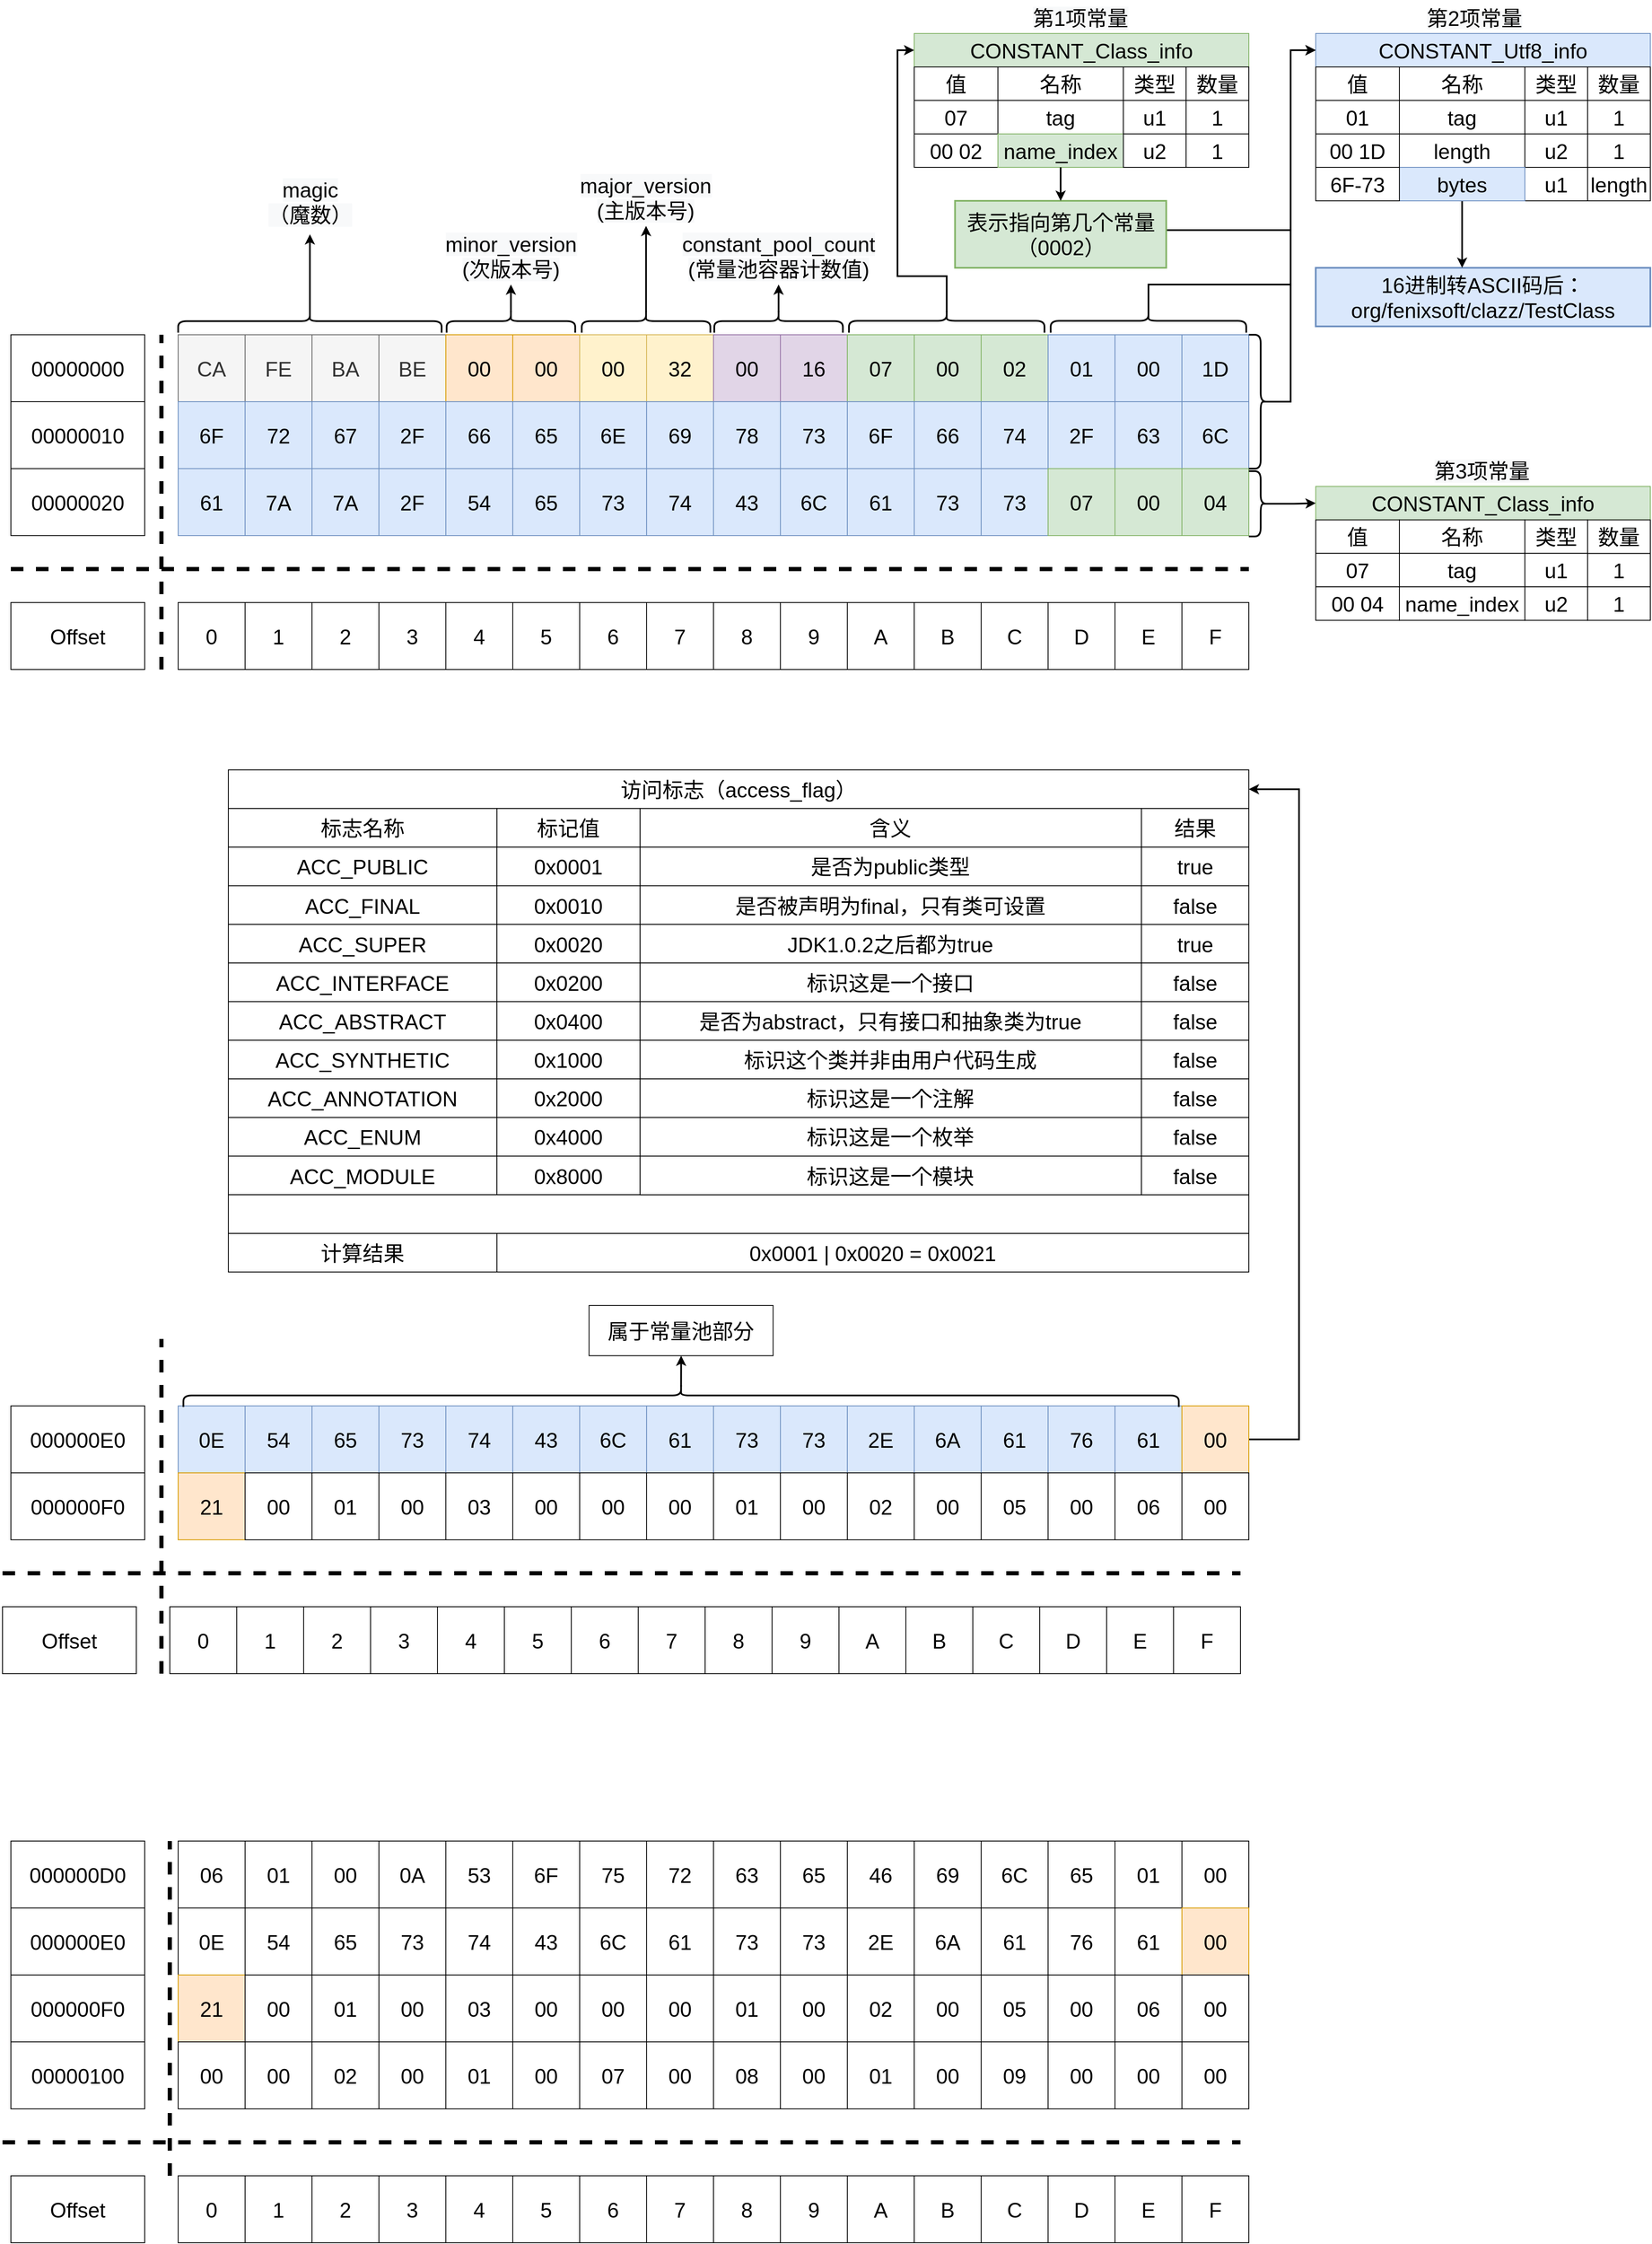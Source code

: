 <mxfile version="15.9.4" type="github">
  <diagram id="RAKNBQ7omsVKOhYnc0PZ" name="Page-1">
    <mxGraphModel dx="2076" dy="1094" grid="1" gridSize="10" guides="1" tooltips="1" connect="1" arrows="1" fold="1" page="1" pageScale="1" pageWidth="1000" pageHeight="1000" math="0" shadow="0">
      <root>
        <mxCell id="0" />
        <mxCell id="1" parent="0" />
        <mxCell id="OlPnQPF0shEglizdXLzO-291" value="" style="group" parent="1" vertex="1" connectable="0">
          <mxGeometry x="20" y="120" width="1960" height="720" as="geometry" />
        </mxCell>
        <mxCell id="xgkoWGdpwm-Y7MraHjju-1" value="CA" style="whiteSpace=wrap;html=1;aspect=fixed;fontSize=25;fillColor=#f5f5f5;fontColor=#333333;strokeColor=#666666;" parent="OlPnQPF0shEglizdXLzO-291" vertex="1">
          <mxGeometry x="200" y="320" width="80" height="80" as="geometry" />
        </mxCell>
        <mxCell id="xgkoWGdpwm-Y7MraHjju-2" value="FE" style="whiteSpace=wrap;html=1;aspect=fixed;fontSize=25;fillColor=#f5f5f5;fontColor=#333333;strokeColor=#666666;" parent="OlPnQPF0shEglizdXLzO-291" vertex="1">
          <mxGeometry x="280" y="320" width="80" height="80" as="geometry" />
        </mxCell>
        <mxCell id="xgkoWGdpwm-Y7MraHjju-3" value="BA" style="whiteSpace=wrap;html=1;aspect=fixed;fontSize=25;fillColor=#f5f5f5;fontColor=#333333;strokeColor=#666666;" parent="OlPnQPF0shEglizdXLzO-291" vertex="1">
          <mxGeometry x="360" y="320" width="80" height="80" as="geometry" />
        </mxCell>
        <mxCell id="xgkoWGdpwm-Y7MraHjju-4" value="BE" style="whiteSpace=wrap;html=1;aspect=fixed;fontSize=25;fillColor=#f5f5f5;fontColor=#333333;strokeColor=#666666;" parent="OlPnQPF0shEglizdXLzO-291" vertex="1">
          <mxGeometry x="440" y="320" width="80" height="80" as="geometry" />
        </mxCell>
        <mxCell id="xgkoWGdpwm-Y7MraHjju-5" value="00" style="whiteSpace=wrap;html=1;aspect=fixed;fontSize=25;fillColor=#ffe6cc;strokeColor=#d79b00;" parent="OlPnQPF0shEglizdXLzO-291" vertex="1">
          <mxGeometry x="520" y="320" width="80" height="80" as="geometry" />
        </mxCell>
        <mxCell id="xgkoWGdpwm-Y7MraHjju-6" value="00" style="whiteSpace=wrap;html=1;aspect=fixed;fontSize=25;fillColor=#ffe6cc;strokeColor=#d79b00;" parent="OlPnQPF0shEglizdXLzO-291" vertex="1">
          <mxGeometry x="600" y="320" width="80" height="80" as="geometry" />
        </mxCell>
        <mxCell id="xgkoWGdpwm-Y7MraHjju-7" value="00" style="whiteSpace=wrap;html=1;aspect=fixed;fontSize=25;fillColor=#fff2cc;strokeColor=#d6b656;" parent="OlPnQPF0shEglizdXLzO-291" vertex="1">
          <mxGeometry x="680" y="320" width="80" height="80" as="geometry" />
        </mxCell>
        <mxCell id="xgkoWGdpwm-Y7MraHjju-8" value="32" style="whiteSpace=wrap;html=1;aspect=fixed;fontSize=25;fillColor=#fff2cc;strokeColor=#d6b656;" parent="OlPnQPF0shEglizdXLzO-291" vertex="1">
          <mxGeometry x="760" y="320" width="80" height="80" as="geometry" />
        </mxCell>
        <mxCell id="xgkoWGdpwm-Y7MraHjju-9" value="00" style="whiteSpace=wrap;html=1;aspect=fixed;fontSize=25;fillColor=#e1d5e7;strokeColor=#9673a6;" parent="OlPnQPF0shEglizdXLzO-291" vertex="1">
          <mxGeometry x="840" y="320" width="80" height="80" as="geometry" />
        </mxCell>
        <mxCell id="xgkoWGdpwm-Y7MraHjju-10" value="16" style="whiteSpace=wrap;html=1;aspect=fixed;fontSize=25;fillColor=#e1d5e7;strokeColor=#9673a6;" parent="OlPnQPF0shEglizdXLzO-291" vertex="1">
          <mxGeometry x="920" y="320" width="80" height="80" as="geometry" />
        </mxCell>
        <mxCell id="xgkoWGdpwm-Y7MraHjju-11" value="07" style="whiteSpace=wrap;html=1;aspect=fixed;fontSize=25;fillColor=#d5e8d4;strokeColor=#82b366;" parent="OlPnQPF0shEglizdXLzO-291" vertex="1">
          <mxGeometry x="1000" y="320" width="80" height="80" as="geometry" />
        </mxCell>
        <mxCell id="xgkoWGdpwm-Y7MraHjju-12" value="00" style="whiteSpace=wrap;html=1;aspect=fixed;fontSize=25;fillColor=#d5e8d4;strokeColor=#82b366;" parent="OlPnQPF0shEglizdXLzO-291" vertex="1">
          <mxGeometry x="1080" y="320" width="80" height="80" as="geometry" />
        </mxCell>
        <mxCell id="xgkoWGdpwm-Y7MraHjju-13" value="6F" style="whiteSpace=wrap;html=1;aspect=fixed;fillColor=#dae8fc;strokeColor=#6c8ebf;fontSize=25;" parent="OlPnQPF0shEglizdXLzO-291" vertex="1">
          <mxGeometry x="200" y="400" width="80" height="80" as="geometry" />
        </mxCell>
        <mxCell id="xgkoWGdpwm-Y7MraHjju-14" value="72" style="whiteSpace=wrap;html=1;aspect=fixed;fillColor=#dae8fc;strokeColor=#6c8ebf;fontSize=25;" parent="OlPnQPF0shEglizdXLzO-291" vertex="1">
          <mxGeometry x="280" y="400" width="80" height="80" as="geometry" />
        </mxCell>
        <mxCell id="xgkoWGdpwm-Y7MraHjju-15" value="67" style="whiteSpace=wrap;html=1;aspect=fixed;fillColor=#dae8fc;strokeColor=#6c8ebf;fontSize=25;" parent="OlPnQPF0shEglizdXLzO-291" vertex="1">
          <mxGeometry x="360" y="400" width="80" height="80" as="geometry" />
        </mxCell>
        <mxCell id="xgkoWGdpwm-Y7MraHjju-16" value="2F" style="whiteSpace=wrap;html=1;aspect=fixed;fillColor=#dae8fc;strokeColor=#6c8ebf;fontSize=25;" parent="OlPnQPF0shEglizdXLzO-291" vertex="1">
          <mxGeometry x="440" y="400" width="80" height="80" as="geometry" />
        </mxCell>
        <mxCell id="xgkoWGdpwm-Y7MraHjju-17" value="66" style="whiteSpace=wrap;html=1;aspect=fixed;fillColor=#dae8fc;strokeColor=#6c8ebf;fontSize=25;" parent="OlPnQPF0shEglizdXLzO-291" vertex="1">
          <mxGeometry x="520" y="400" width="80" height="80" as="geometry" />
        </mxCell>
        <mxCell id="xgkoWGdpwm-Y7MraHjju-18" value="65" style="whiteSpace=wrap;html=1;aspect=fixed;fillColor=#dae8fc;strokeColor=#6c8ebf;fontSize=25;" parent="OlPnQPF0shEglizdXLzO-291" vertex="1">
          <mxGeometry x="600" y="400" width="80" height="80" as="geometry" />
        </mxCell>
        <mxCell id="xgkoWGdpwm-Y7MraHjju-19" value="6E" style="whiteSpace=wrap;html=1;aspect=fixed;fillColor=#dae8fc;strokeColor=#6c8ebf;fontSize=25;" parent="OlPnQPF0shEglizdXLzO-291" vertex="1">
          <mxGeometry x="680" y="400" width="80" height="80" as="geometry" />
        </mxCell>
        <mxCell id="xgkoWGdpwm-Y7MraHjju-20" value="69" style="whiteSpace=wrap;html=1;aspect=fixed;fillColor=#dae8fc;strokeColor=#6c8ebf;fontSize=25;" parent="OlPnQPF0shEglizdXLzO-291" vertex="1">
          <mxGeometry x="760" y="400" width="80" height="80" as="geometry" />
        </mxCell>
        <mxCell id="xgkoWGdpwm-Y7MraHjju-21" value="78" style="whiteSpace=wrap;html=1;aspect=fixed;fillColor=#dae8fc;strokeColor=#6c8ebf;fontSize=25;" parent="OlPnQPF0shEglizdXLzO-291" vertex="1">
          <mxGeometry x="840" y="400" width="80" height="80" as="geometry" />
        </mxCell>
        <mxCell id="xgkoWGdpwm-Y7MraHjju-22" value="73" style="whiteSpace=wrap;html=1;aspect=fixed;fillColor=#dae8fc;strokeColor=#6c8ebf;fontSize=25;" parent="OlPnQPF0shEglizdXLzO-291" vertex="1">
          <mxGeometry x="920" y="400" width="80" height="80" as="geometry" />
        </mxCell>
        <mxCell id="xgkoWGdpwm-Y7MraHjju-23" value="6F" style="whiteSpace=wrap;html=1;aspect=fixed;fillColor=#dae8fc;strokeColor=#6c8ebf;fontSize=25;" parent="OlPnQPF0shEglizdXLzO-291" vertex="1">
          <mxGeometry x="1000" y="400" width="80" height="80" as="geometry" />
        </mxCell>
        <mxCell id="xgkoWGdpwm-Y7MraHjju-24" value="66" style="whiteSpace=wrap;html=1;aspect=fixed;fillColor=#dae8fc;strokeColor=#6c8ebf;fontSize=25;" parent="OlPnQPF0shEglizdXLzO-291" vertex="1">
          <mxGeometry x="1080" y="400" width="80" height="80" as="geometry" />
        </mxCell>
        <mxCell id="xgkoWGdpwm-Y7MraHjju-25" value="61" style="whiteSpace=wrap;html=1;aspect=fixed;fillColor=#dae8fc;strokeColor=#6c8ebf;fontSize=25;" parent="OlPnQPF0shEglizdXLzO-291" vertex="1">
          <mxGeometry x="200" y="480" width="80" height="80" as="geometry" />
        </mxCell>
        <mxCell id="xgkoWGdpwm-Y7MraHjju-26" value="7A" style="whiteSpace=wrap;html=1;aspect=fixed;fillColor=#dae8fc;strokeColor=#6c8ebf;fontSize=25;" parent="OlPnQPF0shEglizdXLzO-291" vertex="1">
          <mxGeometry x="280" y="480" width="80" height="80" as="geometry" />
        </mxCell>
        <mxCell id="xgkoWGdpwm-Y7MraHjju-27" value="7A" style="whiteSpace=wrap;html=1;aspect=fixed;fillColor=#dae8fc;strokeColor=#6c8ebf;fontSize=25;" parent="OlPnQPF0shEglizdXLzO-291" vertex="1">
          <mxGeometry x="360" y="480" width="80" height="80" as="geometry" />
        </mxCell>
        <mxCell id="xgkoWGdpwm-Y7MraHjju-28" value="2F" style="whiteSpace=wrap;html=1;aspect=fixed;fillColor=#dae8fc;strokeColor=#6c8ebf;fontSize=25;" parent="OlPnQPF0shEglizdXLzO-291" vertex="1">
          <mxGeometry x="440" y="480" width="80" height="80" as="geometry" />
        </mxCell>
        <mxCell id="xgkoWGdpwm-Y7MraHjju-29" value="54" style="whiteSpace=wrap;html=1;aspect=fixed;fillColor=#dae8fc;strokeColor=#6c8ebf;fontSize=25;" parent="OlPnQPF0shEglizdXLzO-291" vertex="1">
          <mxGeometry x="520" y="480" width="80" height="80" as="geometry" />
        </mxCell>
        <mxCell id="xgkoWGdpwm-Y7MraHjju-30" value="65" style="whiteSpace=wrap;html=1;aspect=fixed;fillColor=#dae8fc;strokeColor=#6c8ebf;fontSize=25;" parent="OlPnQPF0shEglizdXLzO-291" vertex="1">
          <mxGeometry x="600" y="480" width="80" height="80" as="geometry" />
        </mxCell>
        <mxCell id="xgkoWGdpwm-Y7MraHjju-31" value="73" style="whiteSpace=wrap;html=1;aspect=fixed;fillColor=#dae8fc;strokeColor=#6c8ebf;fontSize=25;" parent="OlPnQPF0shEglizdXLzO-291" vertex="1">
          <mxGeometry x="680" y="480" width="80" height="80" as="geometry" />
        </mxCell>
        <mxCell id="xgkoWGdpwm-Y7MraHjju-32" value="74" style="whiteSpace=wrap;html=1;aspect=fixed;fillColor=#dae8fc;strokeColor=#6c8ebf;fontSize=25;" parent="OlPnQPF0shEglizdXLzO-291" vertex="1">
          <mxGeometry x="760" y="480" width="80" height="80" as="geometry" />
        </mxCell>
        <mxCell id="xgkoWGdpwm-Y7MraHjju-33" value="43" style="whiteSpace=wrap;html=1;aspect=fixed;fillColor=#dae8fc;strokeColor=#6c8ebf;fontSize=25;" parent="OlPnQPF0shEglizdXLzO-291" vertex="1">
          <mxGeometry x="840" y="480" width="80" height="80" as="geometry" />
        </mxCell>
        <mxCell id="xgkoWGdpwm-Y7MraHjju-34" value="6C" style="whiteSpace=wrap;html=1;aspect=fixed;fillColor=#dae8fc;strokeColor=#6c8ebf;fontSize=25;" parent="OlPnQPF0shEglizdXLzO-291" vertex="1">
          <mxGeometry x="920" y="480" width="80" height="80" as="geometry" />
        </mxCell>
        <mxCell id="xgkoWGdpwm-Y7MraHjju-35" value="61" style="whiteSpace=wrap;html=1;aspect=fixed;fillColor=#dae8fc;strokeColor=#6c8ebf;fontSize=25;" parent="OlPnQPF0shEglizdXLzO-291" vertex="1">
          <mxGeometry x="1000" y="480" width="80" height="80" as="geometry" />
        </mxCell>
        <mxCell id="xgkoWGdpwm-Y7MraHjju-36" value="73" style="whiteSpace=wrap;html=1;aspect=fixed;fillColor=#dae8fc;strokeColor=#6c8ebf;fontSize=25;" parent="OlPnQPF0shEglizdXLzO-291" vertex="1">
          <mxGeometry x="1080" y="480" width="80" height="80" as="geometry" />
        </mxCell>
        <mxCell id="xgkoWGdpwm-Y7MraHjju-49" value="02" style="whiteSpace=wrap;html=1;aspect=fixed;fontSize=25;fillColor=#d5e8d4;strokeColor=#82b366;" parent="OlPnQPF0shEglizdXLzO-291" vertex="1">
          <mxGeometry x="1160" y="320" width="80" height="80" as="geometry" />
        </mxCell>
        <mxCell id="xgkoWGdpwm-Y7MraHjju-50" value="01" style="whiteSpace=wrap;html=1;aspect=fixed;fontSize=25;fillColor=#dae8fc;strokeColor=#6c8ebf;" parent="OlPnQPF0shEglizdXLzO-291" vertex="1">
          <mxGeometry x="1240" y="320" width="80" height="80" as="geometry" />
        </mxCell>
        <mxCell id="xgkoWGdpwm-Y7MraHjju-51" value="00" style="whiteSpace=wrap;html=1;aspect=fixed;fontSize=25;fillColor=#dae8fc;strokeColor=#6c8ebf;" parent="OlPnQPF0shEglizdXLzO-291" vertex="1">
          <mxGeometry x="1320" y="320" width="80" height="80" as="geometry" />
        </mxCell>
        <mxCell id="xgkoWGdpwm-Y7MraHjju-52" value="1D" style="whiteSpace=wrap;html=1;aspect=fixed;fontSize=25;fillColor=#dae8fc;strokeColor=#6c8ebf;" parent="OlPnQPF0shEglizdXLzO-291" vertex="1">
          <mxGeometry x="1400" y="320" width="80" height="80" as="geometry" />
        </mxCell>
        <mxCell id="xgkoWGdpwm-Y7MraHjju-53" value="74" style="whiteSpace=wrap;html=1;aspect=fixed;fillColor=#dae8fc;strokeColor=#6c8ebf;fontSize=25;" parent="OlPnQPF0shEglizdXLzO-291" vertex="1">
          <mxGeometry x="1160" y="400" width="80" height="80" as="geometry" />
        </mxCell>
        <mxCell id="xgkoWGdpwm-Y7MraHjju-54" value="2F" style="whiteSpace=wrap;html=1;aspect=fixed;fillColor=#dae8fc;strokeColor=#6c8ebf;fontSize=25;" parent="OlPnQPF0shEglizdXLzO-291" vertex="1">
          <mxGeometry x="1240" y="400" width="80" height="80" as="geometry" />
        </mxCell>
        <mxCell id="xgkoWGdpwm-Y7MraHjju-55" value="63" style="whiteSpace=wrap;html=1;aspect=fixed;fillColor=#dae8fc;strokeColor=#6c8ebf;fontSize=25;" parent="OlPnQPF0shEglizdXLzO-291" vertex="1">
          <mxGeometry x="1320" y="400" width="80" height="80" as="geometry" />
        </mxCell>
        <mxCell id="xgkoWGdpwm-Y7MraHjju-56" value="6C" style="whiteSpace=wrap;html=1;aspect=fixed;fillColor=#dae8fc;strokeColor=#6c8ebf;fontSize=25;" parent="OlPnQPF0shEglizdXLzO-291" vertex="1">
          <mxGeometry x="1400" y="400" width="80" height="80" as="geometry" />
        </mxCell>
        <mxCell id="xgkoWGdpwm-Y7MraHjju-57" value="73" style="whiteSpace=wrap;html=1;aspect=fixed;fillColor=#dae8fc;strokeColor=#6c8ebf;fontSize=25;" parent="OlPnQPF0shEglizdXLzO-291" vertex="1">
          <mxGeometry x="1160" y="480" width="80" height="80" as="geometry" />
        </mxCell>
        <mxCell id="xgkoWGdpwm-Y7MraHjju-58" value="07" style="whiteSpace=wrap;html=1;aspect=fixed;fontSize=25;fillColor=#d5e8d4;strokeColor=#82b366;" parent="OlPnQPF0shEglizdXLzO-291" vertex="1">
          <mxGeometry x="1240" y="480" width="80" height="80" as="geometry" />
        </mxCell>
        <mxCell id="xgkoWGdpwm-Y7MraHjju-59" value="00" style="whiteSpace=wrap;html=1;aspect=fixed;fontSize=25;fillColor=#d5e8d4;strokeColor=#82b366;" parent="OlPnQPF0shEglizdXLzO-291" vertex="1">
          <mxGeometry x="1320" y="480" width="80" height="80" as="geometry" />
        </mxCell>
        <mxCell id="xgkoWGdpwm-Y7MraHjju-60" value="04" style="whiteSpace=wrap;html=1;aspect=fixed;fontSize=25;fillColor=#d5e8d4;strokeColor=#82b366;" parent="OlPnQPF0shEglizdXLzO-291" vertex="1">
          <mxGeometry x="1400" y="480" width="80" height="80" as="geometry" />
        </mxCell>
        <mxCell id="OlPnQPF0shEglizdXLzO-1" value="" style="shape=curlyBracket;whiteSpace=wrap;html=1;rounded=1;flipH=1;rotation=-90;strokeWidth=2;" parent="OlPnQPF0shEglizdXLzO-291" vertex="1">
          <mxGeometry x="343.75" y="146.25" width="27.5" height="315" as="geometry" />
        </mxCell>
        <mxCell id="OlPnQPF0shEglizdXLzO-5" value="" style="shape=curlyBracket;whiteSpace=wrap;html=1;rounded=1;flipH=1;rotation=-90;strokeWidth=2;" parent="OlPnQPF0shEglizdXLzO-291" vertex="1">
          <mxGeometry x="584.06" y="226.88" width="27.5" height="153.75" as="geometry" />
        </mxCell>
        <mxCell id="OlPnQPF0shEglizdXLzO-12" value="&lt;font style=&quot;font-size: 25px&quot;&gt;&lt;span style=&quot;color: rgb(0 , 0 , 0) ; font-family: &amp;#34;helvetica&amp;#34; ; font-style: normal ; font-weight: 400 ; letter-spacing: normal ; text-indent: 0px ; text-transform: none ; word-spacing: 0px ; background-color: rgb(248 , 249 , 250) ; display: inline ; float: none&quot;&gt;minor_version&lt;/span&gt;&lt;br style=&quot;color: rgb(0 , 0 , 0) ; font-family: &amp;#34;helvetica&amp;#34; ; font-style: normal ; font-weight: 400 ; letter-spacing: normal ; text-indent: 0px ; text-transform: none ; word-spacing: 0px ; background-color: rgb(248 , 249 , 250)&quot;&gt;&lt;span style=&quot;color: rgb(0 , 0 , 0) ; font-family: &amp;#34;helvetica&amp;#34; ; font-style: normal ; font-weight: 400 ; letter-spacing: normal ; text-indent: 0px ; text-transform: none ; word-spacing: 0px ; background-color: rgb(248 , 249 , 250) ; display: inline ; float: none&quot;&gt;(次版本号)&lt;/span&gt;&lt;/font&gt;" style="text;whiteSpace=wrap;html=1;fontSize=20;align=center;" parent="OlPnQPF0shEglizdXLzO-291" vertex="1">
          <mxGeometry x="547.81" y="190" width="100" height="70" as="geometry" />
        </mxCell>
        <mxCell id="OlPnQPF0shEglizdXLzO-13" style="edgeStyle=orthogonalEdgeStyle;rounded=0;orthogonalLoop=1;jettySize=auto;html=1;entryX=0.5;entryY=1;entryDx=0;entryDy=0;fontSize=11;strokeWidth=2;exitX=0.1;exitY=0.5;exitDx=0;exitDy=0;exitPerimeter=0;" parent="OlPnQPF0shEglizdXLzO-291" source="OlPnQPF0shEglizdXLzO-5" target="OlPnQPF0shEglizdXLzO-12" edge="1">
          <mxGeometry relative="1" as="geometry" />
        </mxCell>
        <mxCell id="OlPnQPF0shEglizdXLzO-14" value="&lt;font style=&quot;font-size: 25px&quot;&gt;&lt;span style=&quot;color: rgb(0 , 0 , 0) ; font-family: &amp;#34;helvetica&amp;#34; ; font-style: normal ; font-weight: 400 ; letter-spacing: normal ; text-indent: 0px ; text-transform: none ; word-spacing: 0px ; background-color: rgb(248 , 249 , 250) ; display: inline ; float: none&quot;&gt;magic&lt;/span&gt;&lt;br style=&quot;color: rgb(0 , 0 , 0) ; font-family: &amp;#34;helvetica&amp;#34; ; font-style: normal ; font-weight: 400 ; letter-spacing: normal ; text-indent: 0px ; text-transform: none ; word-spacing: 0px ; background-color: rgb(248 , 249 , 250)&quot;&gt;&lt;span style=&quot;color: rgb(0 , 0 , 0) ; font-family: &amp;#34;helvetica&amp;#34; ; font-style: normal ; font-weight: 400 ; letter-spacing: normal ; text-indent: 0px ; text-transform: none ; word-spacing: 0px ; background-color: rgb(248 , 249 , 250) ; display: inline ; float: none&quot;&gt;（魔数）&lt;/span&gt;&lt;/font&gt;" style="text;whiteSpace=wrap;html=1;fontSize=20;align=center;" parent="OlPnQPF0shEglizdXLzO-291" vertex="1">
          <mxGeometry x="303.75" y="125" width="107.5" height="75" as="geometry" />
        </mxCell>
        <mxCell id="OlPnQPF0shEglizdXLzO-15" value="" style="shape=curlyBracket;whiteSpace=wrap;html=1;rounded=1;flipH=1;rotation=-90;strokeWidth=2;" parent="OlPnQPF0shEglizdXLzO-291" vertex="1">
          <mxGeometry x="745.63" y="226.88" width="27.5" height="153.75" as="geometry" />
        </mxCell>
        <mxCell id="OlPnQPF0shEglizdXLzO-46" style="edgeStyle=orthogonalEdgeStyle;rounded=0;orthogonalLoop=1;jettySize=auto;html=1;fontSize=20;strokeColor=#000000;strokeWidth=2;entryX=0.5;entryY=1;entryDx=0;entryDy=0;exitX=0.26;exitY=0.5;exitDx=0;exitDy=0;exitPerimeter=0;" parent="OlPnQPF0shEglizdXLzO-291" source="OlPnQPF0shEglizdXLzO-1" target="OlPnQPF0shEglizdXLzO-14" edge="1">
          <mxGeometry relative="1" as="geometry">
            <mxPoint x="440" y="220" as="targetPoint" />
          </mxGeometry>
        </mxCell>
        <mxCell id="OlPnQPF0shEglizdXLzO-16" value="&lt;span style=&quot;color: rgb(0, 0, 0); font-family: helvetica; font-size: 25px; font-style: normal; font-weight: 400; letter-spacing: normal; text-indent: 0px; text-transform: none; word-spacing: 0px; background-color: rgb(248, 249, 250); display: inline; float: none;&quot;&gt;major_version&lt;/span&gt;&lt;br style=&quot;color: rgb(0, 0, 0); font-family: helvetica; font-size: 25px; font-style: normal; font-weight: 400; letter-spacing: normal; text-indent: 0px; text-transform: none; word-spacing: 0px; background-color: rgb(248, 249, 250);&quot;&gt;&lt;span style=&quot;color: rgb(0, 0, 0); font-family: helvetica; font-size: 25px; font-style: normal; font-weight: 400; letter-spacing: normal; text-indent: 0px; text-transform: none; word-spacing: 0px; background-color: rgb(248, 249, 250); display: inline; float: none;&quot;&gt;(主版本号)&lt;/span&gt;" style="text;whiteSpace=wrap;html=1;fontSize=25;align=center;" parent="OlPnQPF0shEglizdXLzO-291" vertex="1">
          <mxGeometry x="709.38" y="120" width="100" height="70" as="geometry" />
        </mxCell>
        <mxCell id="OlPnQPF0shEglizdXLzO-18" value="" style="shape=curlyBracket;whiteSpace=wrap;html=1;rounded=1;flipH=1;rotation=-90;strokeWidth=2;" parent="OlPnQPF0shEglizdXLzO-291" vertex="1">
          <mxGeometry x="904.06" y="226.88" width="27.5" height="153.75" as="geometry" />
        </mxCell>
        <mxCell id="OlPnQPF0shEglizdXLzO-17" style="edgeStyle=orthogonalEdgeStyle;rounded=0;orthogonalLoop=1;jettySize=auto;html=1;entryX=0.5;entryY=1;entryDx=0;entryDy=0;fontSize=11;strokeWidth=2;exitX=0.1;exitY=0.5;exitDx=0;exitDy=0;exitPerimeter=0;" parent="OlPnQPF0shEglizdXLzO-291" source="OlPnQPF0shEglizdXLzO-15" target="OlPnQPF0shEglizdXLzO-16" edge="1">
          <mxGeometry relative="1" as="geometry" />
        </mxCell>
        <mxCell id="OlPnQPF0shEglizdXLzO-19" value="&lt;font style=&quot;font-size: 25px&quot;&gt;&lt;span style=&quot;color: rgb(0 , 0 , 0) ; font-family: &amp;#34;helvetica&amp;#34; ; font-style: normal ; font-weight: 400 ; letter-spacing: normal ; text-indent: 0px ; text-transform: none ; word-spacing: 0px ; background-color: rgb(248 , 249 , 250) ; display: inline ; float: none&quot;&gt;constant_pool_count&lt;/span&gt;&lt;br style=&quot;color: rgb(0 , 0 , 0) ; font-family: &amp;#34;helvetica&amp;#34; ; font-style: normal ; font-weight: 400 ; letter-spacing: normal ; text-indent: 0px ; text-transform: none ; word-spacing: 0px ; background-color: rgb(248 , 249 , 250)&quot;&gt;&lt;span style=&quot;color: rgb(0 , 0 , 0) ; font-family: &amp;#34;helvetica&amp;#34; ; font-style: normal ; font-weight: 400 ; letter-spacing: normal ; text-indent: 0px ; text-transform: none ; word-spacing: 0px ; background-color: rgb(248 , 249 , 250) ; display: inline ; float: none&quot;&gt;(常量池容器计数值)&lt;/span&gt;&lt;/font&gt;" style="text;whiteSpace=wrap;html=1;fontSize=20;align=center;" parent="OlPnQPF0shEglizdXLzO-291" vertex="1">
          <mxGeometry x="867.81" y="190" width="100" height="70" as="geometry" />
        </mxCell>
        <mxCell id="OlPnQPF0shEglizdXLzO-24" value="" style="shape=curlyBracket;whiteSpace=wrap;html=1;rounded=1;flipH=1;rotation=-90;size=0.484;strokeWidth=2;" parent="OlPnQPF0shEglizdXLzO-291" vertex="1">
          <mxGeometry x="1105.07" y="186.87" width="27.5" height="233.77" as="geometry" />
        </mxCell>
        <mxCell id="OlPnQPF0shEglizdXLzO-23" style="edgeStyle=orthogonalEdgeStyle;rounded=0;orthogonalLoop=1;jettySize=auto;html=1;entryX=0.5;entryY=1;entryDx=0;entryDy=0;fontSize=11;strokeWidth=2;exitX=0.1;exitY=0.5;exitDx=0;exitDy=0;exitPerimeter=0;" parent="OlPnQPF0shEglizdXLzO-291" source="OlPnQPF0shEglizdXLzO-18" target="OlPnQPF0shEglizdXLzO-19" edge="1">
          <mxGeometry relative="1" as="geometry" />
        </mxCell>
        <mxCell id="OlPnQPF0shEglizdXLzO-26" style="edgeStyle=orthogonalEdgeStyle;rounded=0;orthogonalLoop=1;jettySize=auto;html=1;exitX=0.5;exitY=1;exitDx=0;exitDy=0;fontSize=25;fillColor=#dae8fc;strokeColor=#6c8ebf;" parent="OlPnQPF0shEglizdXLzO-291" source="xgkoWGdpwm-Y7MraHjju-9" target="xgkoWGdpwm-Y7MraHjju-9" edge="1">
          <mxGeometry relative="1" as="geometry" />
        </mxCell>
        <mxCell id="OlPnQPF0shEglizdXLzO-175" value="" style="shape=curlyBracket;whiteSpace=wrap;html=1;rounded=1;flipH=1;rotation=-90;size=0.484;strokeWidth=2;" parent="OlPnQPF0shEglizdXLzO-291" vertex="1">
          <mxGeometry x="1346.25" y="186.87" width="27.5" height="233.77" as="geometry" />
        </mxCell>
        <mxCell id="OlPnQPF0shEglizdXLzO-252" value="" style="shape=curlyBracket;whiteSpace=wrap;html=1;rounded=1;flipH=1;rotation=0;size=0.484;strokeWidth=2;" parent="OlPnQPF0shEglizdXLzO-291" vertex="1">
          <mxGeometry x="1480" y="320" width="27.5" height="160" as="geometry" />
        </mxCell>
        <mxCell id="OlPnQPF0shEglizdXLzO-254" value="&lt;span style=&quot;font-size: 25px&quot;&gt;16进制转ASCII码后：&lt;/span&gt;&lt;br style=&quot;font-size: 25px&quot;&gt;&lt;span style=&quot;font-size: 25px ; font-family: &amp;#34;helvetica&amp;#34;&quot;&gt;org/fenixsoft/clazz/TestClass&lt;/span&gt;" style="rounded=0;whiteSpace=wrap;html=1;labelBackgroundColor=none;labelBorderColor=none;fontSize=20;strokeColor=#6c8ebf;strokeWidth=2;fillColor=#dae8fc;" parent="OlPnQPF0shEglizdXLzO-291" vertex="1">
          <mxGeometry x="1560" y="240" width="400" height="70" as="geometry" />
        </mxCell>
        <mxCell id="OlPnQPF0shEglizdXLzO-256" value="" style="group" parent="OlPnQPF0shEglizdXLzO-291" vertex="1" connectable="0">
          <mxGeometry x="200" y="640" width="1280" height="80" as="geometry" />
        </mxCell>
        <mxCell id="OlPnQPF0shEglizdXLzO-47" value="0" style="whiteSpace=wrap;html=1;aspect=fixed;fontSize=25;" parent="OlPnQPF0shEglizdXLzO-256" vertex="1">
          <mxGeometry width="80" height="80" as="geometry" />
        </mxCell>
        <mxCell id="OlPnQPF0shEglizdXLzO-48" value="1" style="whiteSpace=wrap;html=1;aspect=fixed;fontSize=25;" parent="OlPnQPF0shEglizdXLzO-256" vertex="1">
          <mxGeometry x="80" width="80" height="80" as="geometry" />
        </mxCell>
        <mxCell id="OlPnQPF0shEglizdXLzO-49" value="2" style="whiteSpace=wrap;html=1;aspect=fixed;fontSize=25;" parent="OlPnQPF0shEglizdXLzO-256" vertex="1">
          <mxGeometry x="160" width="80" height="80" as="geometry" />
        </mxCell>
        <mxCell id="OlPnQPF0shEglizdXLzO-50" value="3" style="whiteSpace=wrap;html=1;aspect=fixed;fontSize=25;" parent="OlPnQPF0shEglizdXLzO-256" vertex="1">
          <mxGeometry x="240" width="80" height="80" as="geometry" />
        </mxCell>
        <mxCell id="OlPnQPF0shEglizdXLzO-51" value="4" style="whiteSpace=wrap;html=1;aspect=fixed;fontSize=25;" parent="OlPnQPF0shEglizdXLzO-256" vertex="1">
          <mxGeometry x="320" width="80" height="80" as="geometry" />
        </mxCell>
        <mxCell id="OlPnQPF0shEglizdXLzO-52" value="5" style="whiteSpace=wrap;html=1;aspect=fixed;fontSize=25;" parent="OlPnQPF0shEglizdXLzO-256" vertex="1">
          <mxGeometry x="400" width="80" height="80" as="geometry" />
        </mxCell>
        <mxCell id="OlPnQPF0shEglizdXLzO-53" value="6" style="whiteSpace=wrap;html=1;aspect=fixed;fontSize=25;" parent="OlPnQPF0shEglizdXLzO-256" vertex="1">
          <mxGeometry x="480" width="80" height="80" as="geometry" />
        </mxCell>
        <mxCell id="OlPnQPF0shEglizdXLzO-54" value="7" style="whiteSpace=wrap;html=1;aspect=fixed;fontSize=25;" parent="OlPnQPF0shEglizdXLzO-256" vertex="1">
          <mxGeometry x="560" width="80" height="80" as="geometry" />
        </mxCell>
        <mxCell id="OlPnQPF0shEglizdXLzO-55" value="8" style="whiteSpace=wrap;html=1;aspect=fixed;fontSize=25;" parent="OlPnQPF0shEglizdXLzO-256" vertex="1">
          <mxGeometry x="640" width="80" height="80" as="geometry" />
        </mxCell>
        <mxCell id="OlPnQPF0shEglizdXLzO-56" value="9" style="whiteSpace=wrap;html=1;aspect=fixed;fontSize=25;" parent="OlPnQPF0shEglizdXLzO-256" vertex="1">
          <mxGeometry x="720" width="80" height="80" as="geometry" />
        </mxCell>
        <mxCell id="OlPnQPF0shEglizdXLzO-57" value="A" style="whiteSpace=wrap;html=1;aspect=fixed;fontSize=25;" parent="OlPnQPF0shEglizdXLzO-256" vertex="1">
          <mxGeometry x="800" width="80" height="80" as="geometry" />
        </mxCell>
        <mxCell id="OlPnQPF0shEglizdXLzO-58" value="B" style="whiteSpace=wrap;html=1;aspect=fixed;fontSize=25;" parent="OlPnQPF0shEglizdXLzO-256" vertex="1">
          <mxGeometry x="880" width="80" height="80" as="geometry" />
        </mxCell>
        <mxCell id="OlPnQPF0shEglizdXLzO-59" value="C" style="whiteSpace=wrap;html=1;aspect=fixed;fontSize=25;" parent="OlPnQPF0shEglizdXLzO-256" vertex="1">
          <mxGeometry x="960" width="80" height="80" as="geometry" />
        </mxCell>
        <mxCell id="OlPnQPF0shEglizdXLzO-60" value="D" style="whiteSpace=wrap;html=1;aspect=fixed;fontSize=25;" parent="OlPnQPF0shEglizdXLzO-256" vertex="1">
          <mxGeometry x="1040" width="80" height="80" as="geometry" />
        </mxCell>
        <mxCell id="OlPnQPF0shEglizdXLzO-61" value="E" style="whiteSpace=wrap;html=1;aspect=fixed;fontSize=25;" parent="OlPnQPF0shEglizdXLzO-256" vertex="1">
          <mxGeometry x="1120" width="80" height="80" as="geometry" />
        </mxCell>
        <mxCell id="OlPnQPF0shEglizdXLzO-62" value="F" style="whiteSpace=wrap;html=1;aspect=fixed;fontSize=25;" parent="OlPnQPF0shEglizdXLzO-256" vertex="1">
          <mxGeometry x="1200" width="80" height="80" as="geometry" />
        </mxCell>
        <mxCell id="OlPnQPF0shEglizdXLzO-257" value="" style="group" parent="OlPnQPF0shEglizdXLzO-291" vertex="1" connectable="0">
          <mxGeometry y="320" width="160" height="240" as="geometry" />
        </mxCell>
        <mxCell id="xgkoWGdpwm-Y7MraHjju-81" value="00000000" style="rounded=0;whiteSpace=wrap;html=1;fontSize=25;" parent="OlPnQPF0shEglizdXLzO-257" vertex="1">
          <mxGeometry width="160" height="80" as="geometry" />
        </mxCell>
        <mxCell id="xgkoWGdpwm-Y7MraHjju-82" value="00000010" style="rounded=0;whiteSpace=wrap;html=1;fontSize=25;" parent="OlPnQPF0shEglizdXLzO-257" vertex="1">
          <mxGeometry y="80" width="160" height="80" as="geometry" />
        </mxCell>
        <mxCell id="xgkoWGdpwm-Y7MraHjju-83" value="00000020" style="rounded=0;whiteSpace=wrap;html=1;fontSize=25;" parent="OlPnQPF0shEglizdXLzO-257" vertex="1">
          <mxGeometry y="160" width="160" height="80" as="geometry" />
        </mxCell>
        <mxCell id="OlPnQPF0shEglizdXLzO-258" value="Offset" style="rounded=0;whiteSpace=wrap;html=1;fontSize=25;" parent="OlPnQPF0shEglizdXLzO-291" vertex="1">
          <mxGeometry y="640" width="160" height="80" as="geometry" />
        </mxCell>
        <mxCell id="OlPnQPF0shEglizdXLzO-259" value="" style="shape=curlyBracket;whiteSpace=wrap;html=1;rounded=1;flipH=1;rotation=0;size=0.484;strokeWidth=2;" parent="OlPnQPF0shEglizdXLzO-291" vertex="1">
          <mxGeometry x="1480" y="483" width="27.5" height="78" as="geometry" />
        </mxCell>
        <mxCell id="OlPnQPF0shEglizdXLzO-261" value="" style="endArrow=none;dashed=1;html=1;rounded=0;fontSize=20;strokeColor=#000000;strokeWidth=5;" parent="OlPnQPF0shEglizdXLzO-291" edge="1">
          <mxGeometry width="50" height="50" relative="1" as="geometry">
            <mxPoint y="600" as="sourcePoint" />
            <mxPoint x="1480" y="600" as="targetPoint" />
          </mxGeometry>
        </mxCell>
        <mxCell id="OlPnQPF0shEglizdXLzO-262" value="" style="endArrow=none;dashed=1;html=1;rounded=0;fontSize=20;strokeColor=#000000;strokeWidth=5;" parent="OlPnQPF0shEglizdXLzO-291" edge="1">
          <mxGeometry width="50" height="50" relative="1" as="geometry">
            <mxPoint x="180" y="720" as="sourcePoint" />
            <mxPoint x="180" y="320" as="targetPoint" />
          </mxGeometry>
        </mxCell>
        <mxCell id="OlPnQPF0shEglizdXLzO-266" style="edgeStyle=orthogonalEdgeStyle;rounded=0;orthogonalLoop=1;jettySize=auto;html=1;fontSize=25;strokeColor=#000000;strokeWidth=2;entryX=0;entryY=0.5;entryDx=0;entryDy=0;exitX=0.1;exitY=0.5;exitDx=0;exitDy=0;exitPerimeter=0;" parent="OlPnQPF0shEglizdXLzO-291" source="OlPnQPF0shEglizdXLzO-24" target="OlPnQPF0shEglizdXLzO-115" edge="1">
          <mxGeometry relative="1" as="geometry">
            <Array as="points">
              <mxPoint x="1119" y="250" />
              <mxPoint x="1060" y="250" />
              <mxPoint x="1060" y="-20" />
            </Array>
          </mxGeometry>
        </mxCell>
        <mxCell id="OlPnQPF0shEglizdXLzO-260" value="" style="edgeStyle=orthogonalEdgeStyle;rounded=0;orthogonalLoop=1;jettySize=auto;html=1;fontSize=20;strokeColor=#000000;strokeWidth=2;exitX=0.1;exitY=0.5;exitDx=0;exitDy=0;exitPerimeter=0;" parent="OlPnQPF0shEglizdXLzO-291" source="OlPnQPF0shEglizdXLzO-259" target="OlPnQPF0shEglizdXLzO-270" edge="1">
          <mxGeometry relative="1" as="geometry">
            <mxPoint x="1600" y="522.5" as="targetPoint" />
          </mxGeometry>
        </mxCell>
        <mxCell id="OlPnQPF0shEglizdXLzO-286" style="edgeStyle=orthogonalEdgeStyle;rounded=0;orthogonalLoop=1;jettySize=auto;html=1;entryX=0;entryY=0.5;entryDx=0;entryDy=0;fontSize=25;strokeColor=#000000;strokeWidth=2;exitX=0.1;exitY=0.5;exitDx=0;exitDy=0;exitPerimeter=0;" parent="OlPnQPF0shEglizdXLzO-291" source="OlPnQPF0shEglizdXLzO-175" target="OlPnQPF0shEglizdXLzO-164" edge="1">
          <mxGeometry relative="1" as="geometry">
            <Array as="points">
              <mxPoint x="1360" y="260" />
              <mxPoint x="1530" y="260" />
              <mxPoint x="1530" y="-20" />
            </Array>
          </mxGeometry>
        </mxCell>
        <mxCell id="OlPnQPF0shEglizdXLzO-285" style="edgeStyle=orthogonalEdgeStyle;rounded=0;orthogonalLoop=1;jettySize=auto;html=1;entryX=0;entryY=0.5;entryDx=0;entryDy=0;fontSize=25;strokeColor=#000000;strokeWidth=2;exitX=0.1;exitY=0.5;exitDx=0;exitDy=0;exitPerimeter=0;" parent="OlPnQPF0shEglizdXLzO-291" source="OlPnQPF0shEglizdXLzO-252" target="OlPnQPF0shEglizdXLzO-164" edge="1">
          <mxGeometry relative="1" as="geometry">
            <Array as="points">
              <mxPoint x="1530" y="400" />
              <mxPoint x="1530" y="-20" />
            </Array>
          </mxGeometry>
        </mxCell>
        <mxCell id="OlPnQPF0shEglizdXLzO-290" style="edgeStyle=orthogonalEdgeStyle;rounded=0;orthogonalLoop=1;jettySize=auto;html=1;fontSize=25;strokeColor=#000000;strokeWidth=2;" parent="OlPnQPF0shEglizdXLzO-291" source="OlPnQPF0shEglizdXLzO-177" target="OlPnQPF0shEglizdXLzO-254" edge="1">
          <mxGeometry relative="1" as="geometry">
            <Array as="points">
              <mxPoint x="1740" y="260" />
              <mxPoint x="1740" y="260" />
            </Array>
          </mxGeometry>
        </mxCell>
        <mxCell id="OlPnQPF0shEglizdXLzO-265" value="" style="group" parent="OlPnQPF0shEglizdXLzO-291" vertex="1" connectable="0">
          <mxGeometry x="1080" y="-80" width="400" height="200" as="geometry" />
        </mxCell>
        <mxCell id="OlPnQPF0shEglizdXLzO-136" value="" style="group;fontSize=25;" parent="OlPnQPF0shEglizdXLzO-265" vertex="1" connectable="0">
          <mxGeometry y="40" width="400" height="160" as="geometry" />
        </mxCell>
        <mxCell id="OlPnQPF0shEglizdXLzO-190" value="" style="group;fontSize=25;" parent="OlPnQPF0shEglizdXLzO-136" vertex="1" connectable="0">
          <mxGeometry width="400" height="160" as="geometry" />
        </mxCell>
        <mxCell id="OlPnQPF0shEglizdXLzO-115" value="&lt;span style=&quot;font-family: helvetica; font-size: 25px;&quot;&gt;CONSTANT_Class_info&lt;/span&gt;" style="rounded=0;whiteSpace=wrap;html=1;labelBackgroundColor=none;labelBorderColor=none;fontSize=25;strokeWidth=1;fillColor=#d5e8d4;strokeColor=#82b366;" parent="OlPnQPF0shEglizdXLzO-190" vertex="1">
          <mxGeometry width="400" height="40" as="geometry" />
        </mxCell>
        <mxCell id="OlPnQPF0shEglizdXLzO-116" value="类型" style="rounded=0;whiteSpace=wrap;html=1;labelBackgroundColor=none;labelBorderColor=none;fontSize=25;strokeWidth=1;" parent="OlPnQPF0shEglizdXLzO-190" vertex="1">
          <mxGeometry x="250.0" y="40" width="75" height="40" as="geometry" />
        </mxCell>
        <mxCell id="OlPnQPF0shEglizdXLzO-117" value="名称" style="rounded=0;whiteSpace=wrap;html=1;labelBackgroundColor=none;labelBorderColor=none;fontSize=25;strokeWidth=1;" parent="OlPnQPF0shEglizdXLzO-190" vertex="1">
          <mxGeometry x="100" y="40" width="150" height="40" as="geometry" />
        </mxCell>
        <mxCell id="OlPnQPF0shEglizdXLzO-120" value="值" style="rounded=0;whiteSpace=wrap;html=1;labelBackgroundColor=none;labelBorderColor=none;fontSize=25;strokeWidth=1;" parent="OlPnQPF0shEglizdXLzO-190" vertex="1">
          <mxGeometry y="40" width="100" height="40" as="geometry" />
        </mxCell>
        <mxCell id="OlPnQPF0shEglizdXLzO-130" value="07" style="rounded=0;whiteSpace=wrap;html=1;labelBackgroundColor=none;labelBorderColor=none;fontSize=25;strokeWidth=1;" parent="OlPnQPF0shEglizdXLzO-190" vertex="1">
          <mxGeometry y="80" width="100" height="40" as="geometry" />
        </mxCell>
        <mxCell id="OlPnQPF0shEglizdXLzO-131" value="00 02" style="rounded=0;whiteSpace=wrap;html=1;labelBackgroundColor=none;labelBorderColor=none;fontSize=25;strokeWidth=1;" parent="OlPnQPF0shEglizdXLzO-190" vertex="1">
          <mxGeometry y="120" width="100" height="40" as="geometry" />
        </mxCell>
        <mxCell id="OlPnQPF0shEglizdXLzO-132" value="tag" style="rounded=0;whiteSpace=wrap;html=1;labelBackgroundColor=none;labelBorderColor=none;fontSize=25;strokeWidth=1;" parent="OlPnQPF0shEglizdXLzO-190" vertex="1">
          <mxGeometry x="100" y="80" width="150" height="40" as="geometry" />
        </mxCell>
        <mxCell id="OlPnQPF0shEglizdXLzO-133" value="name_index" style="rounded=0;whiteSpace=wrap;html=1;labelBackgroundColor=none;labelBorderColor=none;fontSize=25;strokeWidth=1;fillColor=#d5e8d4;strokeColor=#82b366;" parent="OlPnQPF0shEglizdXLzO-190" vertex="1">
          <mxGeometry x="100" y="120" width="150" height="40" as="geometry" />
        </mxCell>
        <mxCell id="OlPnQPF0shEglizdXLzO-134" value="u1" style="rounded=0;whiteSpace=wrap;html=1;labelBackgroundColor=none;labelBorderColor=none;fontSize=25;strokeWidth=1;" parent="OlPnQPF0shEglizdXLzO-190" vertex="1">
          <mxGeometry x="250.0" y="80" width="75" height="40" as="geometry" />
        </mxCell>
        <mxCell id="OlPnQPF0shEglizdXLzO-135" value="u2" style="rounded=0;whiteSpace=wrap;html=1;labelBackgroundColor=none;labelBorderColor=none;fontSize=25;strokeWidth=1;" parent="OlPnQPF0shEglizdXLzO-190" vertex="1">
          <mxGeometry x="250.0" y="120" width="75" height="40" as="geometry" />
        </mxCell>
        <mxCell id="OlPnQPF0shEglizdXLzO-180" value="1" style="rounded=0;whiteSpace=wrap;html=1;labelBackgroundColor=none;labelBorderColor=none;fontSize=25;strokeWidth=1;" parent="OlPnQPF0shEglizdXLzO-190" vertex="1">
          <mxGeometry x="325" y="80" width="75" height="40" as="geometry" />
        </mxCell>
        <mxCell id="OlPnQPF0shEglizdXLzO-181" value="1" style="rounded=0;whiteSpace=wrap;html=1;labelBackgroundColor=none;labelBorderColor=none;fontSize=25;strokeWidth=1;" parent="OlPnQPF0shEglizdXLzO-190" vertex="1">
          <mxGeometry x="325" y="120" width="75" height="40" as="geometry" />
        </mxCell>
        <mxCell id="OlPnQPF0shEglizdXLzO-179" value="数量" style="rounded=0;whiteSpace=wrap;html=1;labelBackgroundColor=none;labelBorderColor=none;fontSize=25;strokeWidth=1;" parent="OlPnQPF0shEglizdXLzO-190" vertex="1">
          <mxGeometry x="325" y="40" width="75" height="40" as="geometry" />
        </mxCell>
        <mxCell id="OlPnQPF0shEglizdXLzO-194" value="&lt;span style=&quot;color: rgb(0, 0, 0); font-family: helvetica; font-size: 25px; font-style: normal; font-weight: 400; letter-spacing: normal; text-align: center; text-indent: 0px; text-transform: none; word-spacing: 0px; background-color: rgb(248, 249, 250); display: inline; float: none;&quot;&gt;第1项常量&lt;/span&gt;" style="text;whiteSpace=wrap;html=1;fontSize=25;" parent="OlPnQPF0shEglizdXLzO-265" vertex="1">
          <mxGeometry x="140" width="120" height="40" as="geometry" />
        </mxCell>
        <mxCell id="OlPnQPF0shEglizdXLzO-284" value="" style="group" parent="OlPnQPF0shEglizdXLzO-291" vertex="1" connectable="0">
          <mxGeometry x="1560" y="-80" width="400" height="240" as="geometry" />
        </mxCell>
        <mxCell id="OlPnQPF0shEglizdXLzO-191" value="" style="group;fontSize=25;" parent="OlPnQPF0shEglizdXLzO-284" vertex="1" connectable="0">
          <mxGeometry y="40" width="400" height="200" as="geometry" />
        </mxCell>
        <mxCell id="OlPnQPF0shEglizdXLzO-163" value="" style="group;fontSize=25;" parent="OlPnQPF0shEglizdXLzO-191" vertex="1" connectable="0">
          <mxGeometry width="400" height="200" as="geometry" />
        </mxCell>
        <mxCell id="OlPnQPF0shEglizdXLzO-264" value="" style="group;fontSize=25;" parent="OlPnQPF0shEglizdXLzO-163" vertex="1" connectable="0">
          <mxGeometry width="400" height="200" as="geometry" />
        </mxCell>
        <mxCell id="OlPnQPF0shEglizdXLzO-164" value="&lt;span style=&quot;font-family: helvetica; font-size: 25px;&quot;&gt;CONSTANT_Utf8_info&lt;/span&gt;" style="rounded=0;whiteSpace=wrap;html=1;labelBackgroundColor=none;labelBorderColor=none;fontSize=25;strokeWidth=1;fillColor=#dae8fc;strokeColor=#6c8ebf;" parent="OlPnQPF0shEglizdXLzO-264" vertex="1">
          <mxGeometry width="400" height="40" as="geometry" />
        </mxCell>
        <mxCell id="OlPnQPF0shEglizdXLzO-166" value="名称" style="rounded=0;whiteSpace=wrap;html=1;labelBackgroundColor=none;labelBorderColor=none;fontSize=25;strokeWidth=1;" parent="OlPnQPF0shEglizdXLzO-264" vertex="1">
          <mxGeometry x="100" y="40" width="150" height="40" as="geometry" />
        </mxCell>
        <mxCell id="OlPnQPF0shEglizdXLzO-167" value="值" style="rounded=0;whiteSpace=wrap;html=1;labelBackgroundColor=none;labelBorderColor=none;fontSize=25;strokeWidth=1;" parent="OlPnQPF0shEglizdXLzO-264" vertex="1">
          <mxGeometry y="40" width="100" height="40" as="geometry" />
        </mxCell>
        <mxCell id="OlPnQPF0shEglizdXLzO-168" value="01" style="rounded=0;whiteSpace=wrap;html=1;labelBackgroundColor=none;labelBorderColor=none;fontSize=25;strokeWidth=1;" parent="OlPnQPF0shEglizdXLzO-264" vertex="1">
          <mxGeometry y="80" width="100" height="40" as="geometry" />
        </mxCell>
        <mxCell id="OlPnQPF0shEglizdXLzO-169" value="00 1D" style="rounded=0;whiteSpace=wrap;html=1;labelBackgroundColor=none;labelBorderColor=none;fontSize=25;strokeWidth=1;" parent="OlPnQPF0shEglizdXLzO-264" vertex="1">
          <mxGeometry y="120" width="100" height="40" as="geometry" />
        </mxCell>
        <mxCell id="OlPnQPF0shEglizdXLzO-170" value="tag" style="rounded=0;whiteSpace=wrap;html=1;labelBackgroundColor=none;labelBorderColor=none;fontSize=25;strokeWidth=1;" parent="OlPnQPF0shEglizdXLzO-264" vertex="1">
          <mxGeometry x="100" y="80" width="150" height="40" as="geometry" />
        </mxCell>
        <mxCell id="OlPnQPF0shEglizdXLzO-171" value="length" style="rounded=0;whiteSpace=wrap;html=1;labelBackgroundColor=none;labelBorderColor=none;fontSize=25;strokeWidth=1;" parent="OlPnQPF0shEglizdXLzO-264" vertex="1">
          <mxGeometry x="100" y="120" width="150" height="40" as="geometry" />
        </mxCell>
        <mxCell id="OlPnQPF0shEglizdXLzO-182" value="类型" style="rounded=0;whiteSpace=wrap;html=1;labelBackgroundColor=none;labelBorderColor=none;fontSize=25;strokeWidth=1;" parent="OlPnQPF0shEglizdXLzO-264" vertex="1">
          <mxGeometry x="250.0" y="40" width="75" height="40" as="geometry" />
        </mxCell>
        <mxCell id="OlPnQPF0shEglizdXLzO-183" value="u1" style="rounded=0;whiteSpace=wrap;html=1;labelBackgroundColor=none;labelBorderColor=none;fontSize=25;strokeWidth=1;" parent="OlPnQPF0shEglizdXLzO-264" vertex="1">
          <mxGeometry x="250.0" y="80" width="75" height="40" as="geometry" />
        </mxCell>
        <mxCell id="OlPnQPF0shEglizdXLzO-184" value="u2" style="rounded=0;whiteSpace=wrap;html=1;labelBackgroundColor=none;labelBorderColor=none;fontSize=25;strokeWidth=1;" parent="OlPnQPF0shEglizdXLzO-264" vertex="1">
          <mxGeometry x="250.0" y="120" width="75" height="40" as="geometry" />
        </mxCell>
        <mxCell id="OlPnQPF0shEglizdXLzO-185" value="1" style="rounded=0;whiteSpace=wrap;html=1;labelBackgroundColor=none;labelBorderColor=none;fontSize=25;strokeWidth=1;" parent="OlPnQPF0shEglizdXLzO-264" vertex="1">
          <mxGeometry x="325" y="80" width="75" height="40" as="geometry" />
        </mxCell>
        <mxCell id="OlPnQPF0shEglizdXLzO-186" value="1" style="rounded=0;whiteSpace=wrap;html=1;labelBackgroundColor=none;labelBorderColor=none;fontSize=25;strokeWidth=1;" parent="OlPnQPF0shEglizdXLzO-264" vertex="1">
          <mxGeometry x="325" y="120" width="75" height="40" as="geometry" />
        </mxCell>
        <mxCell id="OlPnQPF0shEglizdXLzO-187" value="数量" style="rounded=0;whiteSpace=wrap;html=1;labelBackgroundColor=none;labelBorderColor=none;fontSize=25;strokeWidth=1;" parent="OlPnQPF0shEglizdXLzO-264" vertex="1">
          <mxGeometry x="325" y="40" width="75" height="40" as="geometry" />
        </mxCell>
        <mxCell id="OlPnQPF0shEglizdXLzO-188" value="u1" style="rounded=0;whiteSpace=wrap;html=1;labelBackgroundColor=none;labelBorderColor=none;fontSize=25;strokeWidth=1;" parent="OlPnQPF0shEglizdXLzO-264" vertex="1">
          <mxGeometry x="250.0" y="160" width="75" height="40" as="geometry" />
        </mxCell>
        <mxCell id="OlPnQPF0shEglizdXLzO-189" value="length" style="rounded=0;whiteSpace=wrap;html=1;labelBackgroundColor=none;labelBorderColor=none;fontSize=25;strokeWidth=1;" parent="OlPnQPF0shEglizdXLzO-264" vertex="1">
          <mxGeometry x="325" y="160" width="75" height="40" as="geometry" />
        </mxCell>
        <mxCell id="OlPnQPF0shEglizdXLzO-177" value="bytes" style="rounded=0;whiteSpace=wrap;html=1;labelBackgroundColor=none;labelBorderColor=none;fontSize=25;strokeWidth=1;fillColor=#dae8fc;strokeColor=#6c8ebf;" parent="OlPnQPF0shEglizdXLzO-264" vertex="1">
          <mxGeometry x="100" y="160" width="150" height="40" as="geometry" />
        </mxCell>
        <mxCell id="OlPnQPF0shEglizdXLzO-176" value="6F-73" style="rounded=0;whiteSpace=wrap;html=1;labelBackgroundColor=none;labelBorderColor=none;fontSize=25;strokeWidth=1;" parent="OlPnQPF0shEglizdXLzO-191" vertex="1">
          <mxGeometry y="160" width="100" height="40" as="geometry" />
        </mxCell>
        <mxCell id="OlPnQPF0shEglizdXLzO-195" value="&lt;span style=&quot;color: rgb(0 , 0 , 0) ; font-family: &amp;#34;helvetica&amp;#34; ; font-style: normal ; font-weight: 400 ; letter-spacing: normal ; text-align: center ; text-indent: 0px ; text-transform: none ; word-spacing: 0px ; background-color: rgb(248 , 249 , 250) ; display: inline ; float: none&quot;&gt;&lt;font style=&quot;font-size: 25px&quot;&gt;第2项常量&lt;/font&gt;&lt;/span&gt;" style="text;whiteSpace=wrap;html=1;fontSize=20;" parent="OlPnQPF0shEglizdXLzO-284" vertex="1">
          <mxGeometry x="130.556" width="138.889" height="40" as="geometry" />
        </mxCell>
        <mxCell id="2mI-B7PRtJXZIp89kAS7-156" style="edgeStyle=orthogonalEdgeStyle;rounded=0;orthogonalLoop=1;jettySize=auto;html=1;entryX=0;entryY=0.5;entryDx=0;entryDy=0;strokeWidth=2;" edge="1" parent="OlPnQPF0shEglizdXLzO-291" source="2mI-B7PRtJXZIp89kAS7-153" target="OlPnQPF0shEglizdXLzO-164">
          <mxGeometry relative="1" as="geometry">
            <Array as="points">
              <mxPoint x="1530" y="195" />
              <mxPoint x="1530" y="-20" />
            </Array>
          </mxGeometry>
        </mxCell>
        <mxCell id="2mI-B7PRtJXZIp89kAS7-153" value="&lt;span style=&quot;font-size: 25px&quot;&gt;表示指向第几个常量&lt;br&gt;（0002）&lt;br&gt;&lt;/span&gt;" style="rounded=0;whiteSpace=wrap;html=1;labelBackgroundColor=none;labelBorderColor=none;fontSize=20;strokeColor=#82b366;strokeWidth=2;fillColor=#d5e8d4;" vertex="1" parent="OlPnQPF0shEglizdXLzO-291">
          <mxGeometry x="1128.75" y="160" width="252.5" height="80" as="geometry" />
        </mxCell>
        <mxCell id="2mI-B7PRtJXZIp89kAS7-154" value="" style="edgeStyle=orthogonalEdgeStyle;rounded=0;orthogonalLoop=1;jettySize=auto;html=1;strokeWidth=2;" edge="1" parent="OlPnQPF0shEglizdXLzO-291" source="OlPnQPF0shEglizdXLzO-133" target="2mI-B7PRtJXZIp89kAS7-153">
          <mxGeometry relative="1" as="geometry" />
        </mxCell>
        <mxCell id="OlPnQPF0shEglizdXLzO-267" value="" style="group" parent="OlPnQPF0shEglizdXLzO-291" vertex="1" connectable="0">
          <mxGeometry x="1560" y="461.25" width="400" height="200" as="geometry" />
        </mxCell>
        <mxCell id="OlPnQPF0shEglizdXLzO-268" value="" style="group;fontSize=25;" parent="OlPnQPF0shEglizdXLzO-267" vertex="1" connectable="0">
          <mxGeometry y="40" width="400" height="160" as="geometry" />
        </mxCell>
        <mxCell id="OlPnQPF0shEglizdXLzO-269" value="" style="group;fontSize=25;" parent="OlPnQPF0shEglizdXLzO-268" vertex="1" connectable="0">
          <mxGeometry width="400" height="160" as="geometry" />
        </mxCell>
        <mxCell id="OlPnQPF0shEglizdXLzO-270" value="&lt;span style=&quot;font-family: helvetica; font-size: 25px;&quot;&gt;CONSTANT_Class_info&lt;/span&gt;" style="rounded=0;whiteSpace=wrap;html=1;labelBackgroundColor=none;labelBorderColor=none;fontSize=25;strokeWidth=1;fillColor=#d5e8d4;strokeColor=#82b366;" parent="OlPnQPF0shEglizdXLzO-269" vertex="1">
          <mxGeometry width="400" height="40" as="geometry" />
        </mxCell>
        <mxCell id="OlPnQPF0shEglizdXLzO-271" value="类型" style="rounded=0;whiteSpace=wrap;html=1;labelBackgroundColor=none;labelBorderColor=none;fontSize=25;strokeWidth=1;" parent="OlPnQPF0shEglizdXLzO-269" vertex="1">
          <mxGeometry x="250.0" y="40" width="75" height="40" as="geometry" />
        </mxCell>
        <mxCell id="OlPnQPF0shEglizdXLzO-272" value="名称" style="rounded=0;whiteSpace=wrap;html=1;labelBackgroundColor=none;labelBorderColor=none;fontSize=25;strokeWidth=1;" parent="OlPnQPF0shEglizdXLzO-269" vertex="1">
          <mxGeometry x="100" y="40" width="150" height="40" as="geometry" />
        </mxCell>
        <mxCell id="OlPnQPF0shEglizdXLzO-273" value="值" style="rounded=0;whiteSpace=wrap;html=1;labelBackgroundColor=none;labelBorderColor=none;fontSize=25;strokeWidth=1;" parent="OlPnQPF0shEglizdXLzO-269" vertex="1">
          <mxGeometry y="40" width="100" height="40" as="geometry" />
        </mxCell>
        <mxCell id="OlPnQPF0shEglizdXLzO-274" value="07" style="rounded=0;whiteSpace=wrap;html=1;labelBackgroundColor=none;labelBorderColor=none;fontSize=25;strokeWidth=1;" parent="OlPnQPF0shEglizdXLzO-269" vertex="1">
          <mxGeometry y="80" width="100" height="40" as="geometry" />
        </mxCell>
        <mxCell id="OlPnQPF0shEglizdXLzO-275" value="00 04" style="rounded=0;whiteSpace=wrap;html=1;labelBackgroundColor=none;labelBorderColor=none;fontSize=25;strokeWidth=1;" parent="OlPnQPF0shEglizdXLzO-269" vertex="1">
          <mxGeometry y="120" width="100" height="40" as="geometry" />
        </mxCell>
        <mxCell id="OlPnQPF0shEglizdXLzO-276" value="tag" style="rounded=0;whiteSpace=wrap;html=1;labelBackgroundColor=none;labelBorderColor=none;fontSize=25;strokeWidth=1;" parent="OlPnQPF0shEglizdXLzO-269" vertex="1">
          <mxGeometry x="100" y="80" width="150" height="40" as="geometry" />
        </mxCell>
        <mxCell id="OlPnQPF0shEglizdXLzO-277" value="name_index" style="rounded=0;whiteSpace=wrap;html=1;labelBackgroundColor=none;labelBorderColor=none;fontSize=25;strokeWidth=1;" parent="OlPnQPF0shEglizdXLzO-269" vertex="1">
          <mxGeometry x="100" y="120" width="150" height="40" as="geometry" />
        </mxCell>
        <mxCell id="OlPnQPF0shEglizdXLzO-278" value="u1" style="rounded=0;whiteSpace=wrap;html=1;labelBackgroundColor=none;labelBorderColor=none;fontSize=25;strokeWidth=1;" parent="OlPnQPF0shEglizdXLzO-269" vertex="1">
          <mxGeometry x="250.0" y="80" width="75" height="40" as="geometry" />
        </mxCell>
        <mxCell id="OlPnQPF0shEglizdXLzO-279" value="u2" style="rounded=0;whiteSpace=wrap;html=1;labelBackgroundColor=none;labelBorderColor=none;fontSize=25;strokeWidth=1;" parent="OlPnQPF0shEglizdXLzO-269" vertex="1">
          <mxGeometry x="250.0" y="120" width="75" height="40" as="geometry" />
        </mxCell>
        <mxCell id="OlPnQPF0shEglizdXLzO-280" value="1" style="rounded=0;whiteSpace=wrap;html=1;labelBackgroundColor=none;labelBorderColor=none;fontSize=25;strokeWidth=1;" parent="OlPnQPF0shEglizdXLzO-269" vertex="1">
          <mxGeometry x="325" y="80" width="75" height="40" as="geometry" />
        </mxCell>
        <mxCell id="OlPnQPF0shEglizdXLzO-281" value="1" style="rounded=0;whiteSpace=wrap;html=1;labelBackgroundColor=none;labelBorderColor=none;fontSize=25;strokeWidth=1;" parent="OlPnQPF0shEglizdXLzO-269" vertex="1">
          <mxGeometry x="325" y="120" width="75" height="40" as="geometry" />
        </mxCell>
        <mxCell id="OlPnQPF0shEglizdXLzO-282" value="数量" style="rounded=0;whiteSpace=wrap;html=1;labelBackgroundColor=none;labelBorderColor=none;fontSize=25;strokeWidth=1;" parent="OlPnQPF0shEglizdXLzO-269" vertex="1">
          <mxGeometry x="325" y="40" width="75" height="40" as="geometry" />
        </mxCell>
        <mxCell id="OlPnQPF0shEglizdXLzO-283" value="&lt;span style=&quot;color: rgb(0 , 0 , 0) ; font-family: &amp;#34;helvetica&amp;#34; ; font-size: 25px ; font-style: normal ; font-weight: 400 ; letter-spacing: normal ; text-align: center ; text-indent: 0px ; text-transform: none ; word-spacing: 0px ; background-color: rgb(248 , 249 , 250) ; display: inline ; float: none&quot;&gt;第3项常量&lt;/span&gt;" style="text;whiteSpace=wrap;html=1;fontSize=25;" parent="OlPnQPF0shEglizdXLzO-267" vertex="1">
          <mxGeometry x="140" width="120" height="40" as="geometry" />
        </mxCell>
        <mxCell id="2mI-B7PRtJXZIp89kAS7-169" value="0E" style="whiteSpace=wrap;html=1;aspect=fixed;fontSize=25;fillColor=#dae8fc;strokeColor=#6c8ebf;" vertex="1" parent="1">
          <mxGeometry x="220" y="1720" width="80" height="80" as="geometry" />
        </mxCell>
        <mxCell id="2mI-B7PRtJXZIp89kAS7-170" value="54" style="whiteSpace=wrap;html=1;aspect=fixed;fontSize=25;fillColor=#dae8fc;strokeColor=#6c8ebf;" vertex="1" parent="1">
          <mxGeometry x="300" y="1720" width="80" height="80" as="geometry" />
        </mxCell>
        <mxCell id="2mI-B7PRtJXZIp89kAS7-171" value="65" style="whiteSpace=wrap;html=1;aspect=fixed;fontSize=25;fillColor=#dae8fc;strokeColor=#6c8ebf;" vertex="1" parent="1">
          <mxGeometry x="380" y="1720" width="80" height="80" as="geometry" />
        </mxCell>
        <mxCell id="2mI-B7PRtJXZIp89kAS7-172" value="73" style="whiteSpace=wrap;html=1;aspect=fixed;fontSize=25;fillColor=#dae8fc;strokeColor=#6c8ebf;" vertex="1" parent="1">
          <mxGeometry x="460" y="1720" width="80" height="80" as="geometry" />
        </mxCell>
        <mxCell id="2mI-B7PRtJXZIp89kAS7-173" value="74" style="whiteSpace=wrap;html=1;aspect=fixed;fontSize=25;fillColor=#dae8fc;strokeColor=#6c8ebf;" vertex="1" parent="1">
          <mxGeometry x="540" y="1720" width="80" height="80" as="geometry" />
        </mxCell>
        <mxCell id="2mI-B7PRtJXZIp89kAS7-174" value="43" style="whiteSpace=wrap;html=1;aspect=fixed;fontSize=25;fillColor=#dae8fc;strokeColor=#6c8ebf;" vertex="1" parent="1">
          <mxGeometry x="620" y="1720" width="80" height="80" as="geometry" />
        </mxCell>
        <mxCell id="2mI-B7PRtJXZIp89kAS7-175" value="6C" style="whiteSpace=wrap;html=1;aspect=fixed;fontSize=25;fillColor=#dae8fc;strokeColor=#6c8ebf;" vertex="1" parent="1">
          <mxGeometry x="700" y="1720" width="80" height="80" as="geometry" />
        </mxCell>
        <mxCell id="2mI-B7PRtJXZIp89kAS7-176" value="61" style="whiteSpace=wrap;html=1;aspect=fixed;fontSize=25;fillColor=#dae8fc;strokeColor=#6c8ebf;" vertex="1" parent="1">
          <mxGeometry x="780" y="1720" width="80" height="80" as="geometry" />
        </mxCell>
        <mxCell id="2mI-B7PRtJXZIp89kAS7-177" value="73" style="whiteSpace=wrap;html=1;aspect=fixed;fontSize=25;fillColor=#dae8fc;strokeColor=#6c8ebf;" vertex="1" parent="1">
          <mxGeometry x="860" y="1720" width="80" height="80" as="geometry" />
        </mxCell>
        <mxCell id="2mI-B7PRtJXZIp89kAS7-178" value="73" style="whiteSpace=wrap;html=1;aspect=fixed;fontSize=25;fillColor=#dae8fc;strokeColor=#6c8ebf;" vertex="1" parent="1">
          <mxGeometry x="940" y="1720" width="80" height="80" as="geometry" />
        </mxCell>
        <mxCell id="2mI-B7PRtJXZIp89kAS7-179" value="2E" style="whiteSpace=wrap;html=1;aspect=fixed;fontSize=25;fillColor=#dae8fc;strokeColor=#6c8ebf;" vertex="1" parent="1">
          <mxGeometry x="1020" y="1720" width="80" height="80" as="geometry" />
        </mxCell>
        <mxCell id="2mI-B7PRtJXZIp89kAS7-180" value="6A" style="whiteSpace=wrap;html=1;aspect=fixed;fontSize=25;fillColor=#dae8fc;strokeColor=#6c8ebf;" vertex="1" parent="1">
          <mxGeometry x="1100" y="1720" width="80" height="80" as="geometry" />
        </mxCell>
        <mxCell id="2mI-B7PRtJXZIp89kAS7-181" value="21" style="whiteSpace=wrap;html=1;aspect=fixed;fontSize=25;fillColor=#ffe6cc;strokeColor=#d79b00;" vertex="1" parent="1">
          <mxGeometry x="220" y="1800" width="80" height="80" as="geometry" />
        </mxCell>
        <mxCell id="2mI-B7PRtJXZIp89kAS7-182" value="00" style="whiteSpace=wrap;html=1;aspect=fixed;fontSize=25;" vertex="1" parent="1">
          <mxGeometry x="300" y="1800" width="80" height="80" as="geometry" />
        </mxCell>
        <mxCell id="2mI-B7PRtJXZIp89kAS7-183" value="01" style="whiteSpace=wrap;html=1;aspect=fixed;fontSize=25;" vertex="1" parent="1">
          <mxGeometry x="380" y="1800" width="80" height="80" as="geometry" />
        </mxCell>
        <mxCell id="2mI-B7PRtJXZIp89kAS7-184" value="00" style="whiteSpace=wrap;html=1;aspect=fixed;fontSize=25;" vertex="1" parent="1">
          <mxGeometry x="460" y="1800" width="80" height="80" as="geometry" />
        </mxCell>
        <mxCell id="2mI-B7PRtJXZIp89kAS7-185" value="03" style="whiteSpace=wrap;html=1;aspect=fixed;fontSize=25;" vertex="1" parent="1">
          <mxGeometry x="540" y="1800" width="80" height="80" as="geometry" />
        </mxCell>
        <mxCell id="2mI-B7PRtJXZIp89kAS7-186" value="00" style="whiteSpace=wrap;html=1;aspect=fixed;fontSize=25;" vertex="1" parent="1">
          <mxGeometry x="620" y="1800" width="80" height="80" as="geometry" />
        </mxCell>
        <mxCell id="2mI-B7PRtJXZIp89kAS7-187" value="00" style="whiteSpace=wrap;html=1;aspect=fixed;fontSize=25;" vertex="1" parent="1">
          <mxGeometry x="700" y="1800" width="80" height="80" as="geometry" />
        </mxCell>
        <mxCell id="2mI-B7PRtJXZIp89kAS7-188" value="00" style="whiteSpace=wrap;html=1;aspect=fixed;fontSize=25;" vertex="1" parent="1">
          <mxGeometry x="780" y="1800" width="80" height="80" as="geometry" />
        </mxCell>
        <mxCell id="2mI-B7PRtJXZIp89kAS7-189" value="01" style="whiteSpace=wrap;html=1;aspect=fixed;fontSize=25;" vertex="1" parent="1">
          <mxGeometry x="860" y="1800" width="80" height="80" as="geometry" />
        </mxCell>
        <mxCell id="2mI-B7PRtJXZIp89kAS7-190" value="00" style="whiteSpace=wrap;html=1;aspect=fixed;fontSize=25;" vertex="1" parent="1">
          <mxGeometry x="940" y="1800" width="80" height="80" as="geometry" />
        </mxCell>
        <mxCell id="2mI-B7PRtJXZIp89kAS7-191" value="02" style="whiteSpace=wrap;html=1;aspect=fixed;fontSize=25;" vertex="1" parent="1">
          <mxGeometry x="1020" y="1800" width="80" height="80" as="geometry" />
        </mxCell>
        <mxCell id="2mI-B7PRtJXZIp89kAS7-192" value="00" style="whiteSpace=wrap;html=1;aspect=fixed;fontSize=25;" vertex="1" parent="1">
          <mxGeometry x="1100" y="1800" width="80" height="80" as="geometry" />
        </mxCell>
        <mxCell id="2mI-B7PRtJXZIp89kAS7-197" value="61" style="whiteSpace=wrap;html=1;aspect=fixed;fontSize=25;fillColor=#dae8fc;strokeColor=#6c8ebf;" vertex="1" parent="1">
          <mxGeometry x="1180" y="1720" width="80" height="80" as="geometry" />
        </mxCell>
        <mxCell id="2mI-B7PRtJXZIp89kAS7-198" value="76" style="whiteSpace=wrap;html=1;aspect=fixed;fontSize=25;fillColor=#dae8fc;strokeColor=#6c8ebf;" vertex="1" parent="1">
          <mxGeometry x="1260" y="1720" width="80" height="80" as="geometry" />
        </mxCell>
        <mxCell id="2mI-B7PRtJXZIp89kAS7-199" value="61" style="whiteSpace=wrap;html=1;aspect=fixed;fontSize=25;fillColor=#dae8fc;strokeColor=#6c8ebf;" vertex="1" parent="1">
          <mxGeometry x="1340" y="1720" width="80" height="80" as="geometry" />
        </mxCell>
        <mxCell id="2mI-B7PRtJXZIp89kAS7-400" value="" style="edgeStyle=orthogonalEdgeStyle;rounded=0;orthogonalLoop=1;jettySize=auto;html=1;fontSize=25;strokeWidth=2;exitX=1;exitY=0.5;exitDx=0;exitDy=0;entryX=1;entryY=0.5;entryDx=0;entryDy=0;" edge="1" parent="1" source="2mI-B7PRtJXZIp89kAS7-200" target="2mI-B7PRtJXZIp89kAS7-337">
          <mxGeometry relative="1" as="geometry">
            <Array as="points">
              <mxPoint x="1560" y="1760" />
              <mxPoint x="1560" y="984" />
            </Array>
          </mxGeometry>
        </mxCell>
        <mxCell id="2mI-B7PRtJXZIp89kAS7-200" value="00" style="whiteSpace=wrap;html=1;aspect=fixed;fontSize=25;fillColor=#ffe6cc;strokeColor=#d79b00;" vertex="1" parent="1">
          <mxGeometry x="1420" y="1720" width="80" height="80" as="geometry" />
        </mxCell>
        <mxCell id="2mI-B7PRtJXZIp89kAS7-201" value="05" style="whiteSpace=wrap;html=1;aspect=fixed;fontSize=25;" vertex="1" parent="1">
          <mxGeometry x="1180" y="1800" width="80" height="80" as="geometry" />
        </mxCell>
        <mxCell id="2mI-B7PRtJXZIp89kAS7-202" value="00" style="whiteSpace=wrap;html=1;aspect=fixed;fontSize=25;" vertex="1" parent="1">
          <mxGeometry x="1260" y="1800" width="80" height="80" as="geometry" />
        </mxCell>
        <mxCell id="2mI-B7PRtJXZIp89kAS7-203" value="06" style="whiteSpace=wrap;html=1;aspect=fixed;fontSize=25;" vertex="1" parent="1">
          <mxGeometry x="1340" y="1800" width="80" height="80" as="geometry" />
        </mxCell>
        <mxCell id="2mI-B7PRtJXZIp89kAS7-204" value="00" style="whiteSpace=wrap;html=1;aspect=fixed;fontSize=25;" vertex="1" parent="1">
          <mxGeometry x="1420" y="1800" width="80" height="80" as="geometry" />
        </mxCell>
        <mxCell id="2mI-B7PRtJXZIp89kAS7-206" value="" style="group" vertex="1" connectable="0" parent="1">
          <mxGeometry x="210" y="1960" width="1280" height="80" as="geometry" />
        </mxCell>
        <mxCell id="2mI-B7PRtJXZIp89kAS7-207" value="0" style="whiteSpace=wrap;html=1;aspect=fixed;fontSize=25;" vertex="1" parent="2mI-B7PRtJXZIp89kAS7-206">
          <mxGeometry width="80" height="80" as="geometry" />
        </mxCell>
        <mxCell id="2mI-B7PRtJXZIp89kAS7-208" value="1" style="whiteSpace=wrap;html=1;aspect=fixed;fontSize=25;" vertex="1" parent="2mI-B7PRtJXZIp89kAS7-206">
          <mxGeometry x="80" width="80" height="80" as="geometry" />
        </mxCell>
        <mxCell id="2mI-B7PRtJXZIp89kAS7-209" value="2" style="whiteSpace=wrap;html=1;aspect=fixed;fontSize=25;" vertex="1" parent="2mI-B7PRtJXZIp89kAS7-206">
          <mxGeometry x="160" width="80" height="80" as="geometry" />
        </mxCell>
        <mxCell id="2mI-B7PRtJXZIp89kAS7-210" value="3" style="whiteSpace=wrap;html=1;aspect=fixed;fontSize=25;" vertex="1" parent="2mI-B7PRtJXZIp89kAS7-206">
          <mxGeometry x="240" width="80" height="80" as="geometry" />
        </mxCell>
        <mxCell id="2mI-B7PRtJXZIp89kAS7-211" value="4" style="whiteSpace=wrap;html=1;aspect=fixed;fontSize=25;" vertex="1" parent="2mI-B7PRtJXZIp89kAS7-206">
          <mxGeometry x="320" width="80" height="80" as="geometry" />
        </mxCell>
        <mxCell id="2mI-B7PRtJXZIp89kAS7-212" value="5" style="whiteSpace=wrap;html=1;aspect=fixed;fontSize=25;" vertex="1" parent="2mI-B7PRtJXZIp89kAS7-206">
          <mxGeometry x="400" width="80" height="80" as="geometry" />
        </mxCell>
        <mxCell id="2mI-B7PRtJXZIp89kAS7-213" value="6" style="whiteSpace=wrap;html=1;aspect=fixed;fontSize=25;" vertex="1" parent="2mI-B7PRtJXZIp89kAS7-206">
          <mxGeometry x="480" width="80" height="80" as="geometry" />
        </mxCell>
        <mxCell id="2mI-B7PRtJXZIp89kAS7-214" value="7" style="whiteSpace=wrap;html=1;aspect=fixed;fontSize=25;" vertex="1" parent="2mI-B7PRtJXZIp89kAS7-206">
          <mxGeometry x="560" width="80" height="80" as="geometry" />
        </mxCell>
        <mxCell id="2mI-B7PRtJXZIp89kAS7-215" value="8" style="whiteSpace=wrap;html=1;aspect=fixed;fontSize=25;" vertex="1" parent="2mI-B7PRtJXZIp89kAS7-206">
          <mxGeometry x="640" width="80" height="80" as="geometry" />
        </mxCell>
        <mxCell id="2mI-B7PRtJXZIp89kAS7-216" value="9" style="whiteSpace=wrap;html=1;aspect=fixed;fontSize=25;" vertex="1" parent="2mI-B7PRtJXZIp89kAS7-206">
          <mxGeometry x="720" width="80" height="80" as="geometry" />
        </mxCell>
        <mxCell id="2mI-B7PRtJXZIp89kAS7-217" value="A" style="whiteSpace=wrap;html=1;aspect=fixed;fontSize=25;" vertex="1" parent="2mI-B7PRtJXZIp89kAS7-206">
          <mxGeometry x="800" width="80" height="80" as="geometry" />
        </mxCell>
        <mxCell id="2mI-B7PRtJXZIp89kAS7-218" value="B" style="whiteSpace=wrap;html=1;aspect=fixed;fontSize=25;" vertex="1" parent="2mI-B7PRtJXZIp89kAS7-206">
          <mxGeometry x="880" width="80" height="80" as="geometry" />
        </mxCell>
        <mxCell id="2mI-B7PRtJXZIp89kAS7-219" value="C" style="whiteSpace=wrap;html=1;aspect=fixed;fontSize=25;" vertex="1" parent="2mI-B7PRtJXZIp89kAS7-206">
          <mxGeometry x="960" width="80" height="80" as="geometry" />
        </mxCell>
        <mxCell id="2mI-B7PRtJXZIp89kAS7-220" value="D" style="whiteSpace=wrap;html=1;aspect=fixed;fontSize=25;" vertex="1" parent="2mI-B7PRtJXZIp89kAS7-206">
          <mxGeometry x="1040" width="80" height="80" as="geometry" />
        </mxCell>
        <mxCell id="2mI-B7PRtJXZIp89kAS7-221" value="E" style="whiteSpace=wrap;html=1;aspect=fixed;fontSize=25;" vertex="1" parent="2mI-B7PRtJXZIp89kAS7-206">
          <mxGeometry x="1120" width="80" height="80" as="geometry" />
        </mxCell>
        <mxCell id="2mI-B7PRtJXZIp89kAS7-222" value="F" style="whiteSpace=wrap;html=1;aspect=fixed;fontSize=25;" vertex="1" parent="2mI-B7PRtJXZIp89kAS7-206">
          <mxGeometry x="1200" width="80" height="80" as="geometry" />
        </mxCell>
        <mxCell id="2mI-B7PRtJXZIp89kAS7-223" value="" style="group" vertex="1" connectable="0" parent="1">
          <mxGeometry x="20" y="1640" width="160" height="240" as="geometry" />
        </mxCell>
        <mxCell id="2mI-B7PRtJXZIp89kAS7-225" value="000000E0" style="rounded=0;whiteSpace=wrap;html=1;fontSize=25;" vertex="1" parent="2mI-B7PRtJXZIp89kAS7-223">
          <mxGeometry y="80" width="160" height="80" as="geometry" />
        </mxCell>
        <mxCell id="2mI-B7PRtJXZIp89kAS7-226" value="000000F0" style="rounded=0;whiteSpace=wrap;html=1;fontSize=25;" vertex="1" parent="2mI-B7PRtJXZIp89kAS7-223">
          <mxGeometry y="160" width="160" height="80" as="geometry" />
        </mxCell>
        <mxCell id="2mI-B7PRtJXZIp89kAS7-227" value="Offset" style="rounded=0;whiteSpace=wrap;html=1;fontSize=25;" vertex="1" parent="1">
          <mxGeometry x="10" y="1960" width="160" height="80" as="geometry" />
        </mxCell>
        <mxCell id="2mI-B7PRtJXZIp89kAS7-228" value="" style="endArrow=none;dashed=1;html=1;rounded=0;fontSize=20;strokeColor=#000000;strokeWidth=5;" edge="1" parent="1">
          <mxGeometry width="50" height="50" relative="1" as="geometry">
            <mxPoint x="10" y="1920" as="sourcePoint" />
            <mxPoint x="1490" y="1920" as="targetPoint" />
          </mxGeometry>
        </mxCell>
        <mxCell id="2mI-B7PRtJXZIp89kAS7-229" value="" style="endArrow=none;dashed=1;html=1;rounded=0;fontSize=20;strokeColor=#000000;strokeWidth=5;" edge="1" parent="1">
          <mxGeometry width="50" height="50" relative="1" as="geometry">
            <mxPoint x="200" y="2040" as="sourcePoint" />
            <mxPoint x="200" y="1640" as="targetPoint" />
          </mxGeometry>
        </mxCell>
        <mxCell id="2mI-B7PRtJXZIp89kAS7-247" value="06" style="whiteSpace=wrap;html=1;aspect=fixed;fontSize=25;" vertex="1" parent="1">
          <mxGeometry x="220" y="2240" width="80" height="80" as="geometry" />
        </mxCell>
        <mxCell id="2mI-B7PRtJXZIp89kAS7-248" value="01" style="whiteSpace=wrap;html=1;aspect=fixed;fontSize=25;" vertex="1" parent="1">
          <mxGeometry x="300" y="2240" width="80" height="80" as="geometry" />
        </mxCell>
        <mxCell id="2mI-B7PRtJXZIp89kAS7-249" value="00" style="whiteSpace=wrap;html=1;aspect=fixed;fontSize=25;" vertex="1" parent="1">
          <mxGeometry x="380" y="2240" width="80" height="80" as="geometry" />
        </mxCell>
        <mxCell id="2mI-B7PRtJXZIp89kAS7-250" value="0A" style="whiteSpace=wrap;html=1;aspect=fixed;fontSize=25;" vertex="1" parent="1">
          <mxGeometry x="460" y="2240" width="80" height="80" as="geometry" />
        </mxCell>
        <mxCell id="2mI-B7PRtJXZIp89kAS7-251" value="53" style="whiteSpace=wrap;html=1;aspect=fixed;fontSize=25;" vertex="1" parent="1">
          <mxGeometry x="540" y="2240" width="80" height="80" as="geometry" />
        </mxCell>
        <mxCell id="2mI-B7PRtJXZIp89kAS7-252" value="6F" style="whiteSpace=wrap;html=1;aspect=fixed;fontSize=25;" vertex="1" parent="1">
          <mxGeometry x="620" y="2240" width="80" height="80" as="geometry" />
        </mxCell>
        <mxCell id="2mI-B7PRtJXZIp89kAS7-253" value="75" style="whiteSpace=wrap;html=1;aspect=fixed;fontSize=25;" vertex="1" parent="1">
          <mxGeometry x="700" y="2240" width="80" height="80" as="geometry" />
        </mxCell>
        <mxCell id="2mI-B7PRtJXZIp89kAS7-254" value="72" style="whiteSpace=wrap;html=1;aspect=fixed;fontSize=25;" vertex="1" parent="1">
          <mxGeometry x="780" y="2240" width="80" height="80" as="geometry" />
        </mxCell>
        <mxCell id="2mI-B7PRtJXZIp89kAS7-255" value="63" style="whiteSpace=wrap;html=1;aspect=fixed;fontSize=25;" vertex="1" parent="1">
          <mxGeometry x="860" y="2240" width="80" height="80" as="geometry" />
        </mxCell>
        <mxCell id="2mI-B7PRtJXZIp89kAS7-256" value="65" style="whiteSpace=wrap;html=1;aspect=fixed;fontSize=25;" vertex="1" parent="1">
          <mxGeometry x="940" y="2240" width="80" height="80" as="geometry" />
        </mxCell>
        <mxCell id="2mI-B7PRtJXZIp89kAS7-257" value="46" style="whiteSpace=wrap;html=1;aspect=fixed;fontSize=25;" vertex="1" parent="1">
          <mxGeometry x="1020" y="2240" width="80" height="80" as="geometry" />
        </mxCell>
        <mxCell id="2mI-B7PRtJXZIp89kAS7-258" value="69" style="whiteSpace=wrap;html=1;aspect=fixed;fontSize=25;" vertex="1" parent="1">
          <mxGeometry x="1100" y="2240" width="80" height="80" as="geometry" />
        </mxCell>
        <mxCell id="2mI-B7PRtJXZIp89kAS7-259" value="0E" style="whiteSpace=wrap;html=1;aspect=fixed;fontSize=25;" vertex="1" parent="1">
          <mxGeometry x="220" y="2320" width="80" height="80" as="geometry" />
        </mxCell>
        <mxCell id="2mI-B7PRtJXZIp89kAS7-260" value="54" style="whiteSpace=wrap;html=1;aspect=fixed;fontSize=25;" vertex="1" parent="1">
          <mxGeometry x="300" y="2320" width="80" height="80" as="geometry" />
        </mxCell>
        <mxCell id="2mI-B7PRtJXZIp89kAS7-261" value="65" style="whiteSpace=wrap;html=1;aspect=fixed;fontSize=25;" vertex="1" parent="1">
          <mxGeometry x="380" y="2320" width="80" height="80" as="geometry" />
        </mxCell>
        <mxCell id="2mI-B7PRtJXZIp89kAS7-262" value="73" style="whiteSpace=wrap;html=1;aspect=fixed;fontSize=25;" vertex="1" parent="1">
          <mxGeometry x="460" y="2320" width="80" height="80" as="geometry" />
        </mxCell>
        <mxCell id="2mI-B7PRtJXZIp89kAS7-263" value="74" style="whiteSpace=wrap;html=1;aspect=fixed;fontSize=25;" vertex="1" parent="1">
          <mxGeometry x="540" y="2320" width="80" height="80" as="geometry" />
        </mxCell>
        <mxCell id="2mI-B7PRtJXZIp89kAS7-264" value="43" style="whiteSpace=wrap;html=1;aspect=fixed;fontSize=25;" vertex="1" parent="1">
          <mxGeometry x="620" y="2320" width="80" height="80" as="geometry" />
        </mxCell>
        <mxCell id="2mI-B7PRtJXZIp89kAS7-265" value="6C" style="whiteSpace=wrap;html=1;aspect=fixed;fontSize=25;" vertex="1" parent="1">
          <mxGeometry x="700" y="2320" width="80" height="80" as="geometry" />
        </mxCell>
        <mxCell id="2mI-B7PRtJXZIp89kAS7-266" value="61" style="whiteSpace=wrap;html=1;aspect=fixed;fontSize=25;" vertex="1" parent="1">
          <mxGeometry x="780" y="2320" width="80" height="80" as="geometry" />
        </mxCell>
        <mxCell id="2mI-B7PRtJXZIp89kAS7-267" value="73" style="whiteSpace=wrap;html=1;aspect=fixed;fontSize=25;" vertex="1" parent="1">
          <mxGeometry x="860" y="2320" width="80" height="80" as="geometry" />
        </mxCell>
        <mxCell id="2mI-B7PRtJXZIp89kAS7-268" value="73" style="whiteSpace=wrap;html=1;aspect=fixed;fontSize=25;" vertex="1" parent="1">
          <mxGeometry x="940" y="2320" width="80" height="80" as="geometry" />
        </mxCell>
        <mxCell id="2mI-B7PRtJXZIp89kAS7-269" value="2E" style="whiteSpace=wrap;html=1;aspect=fixed;fontSize=25;" vertex="1" parent="1">
          <mxGeometry x="1020" y="2320" width="80" height="80" as="geometry" />
        </mxCell>
        <mxCell id="2mI-B7PRtJXZIp89kAS7-270" value="6A" style="whiteSpace=wrap;html=1;aspect=fixed;fontSize=25;" vertex="1" parent="1">
          <mxGeometry x="1100" y="2320" width="80" height="80" as="geometry" />
        </mxCell>
        <mxCell id="2mI-B7PRtJXZIp89kAS7-271" value="21" style="whiteSpace=wrap;html=1;aspect=fixed;fontSize=25;fillColor=#ffe6cc;strokeColor=#d79b00;" vertex="1" parent="1">
          <mxGeometry x="220" y="2400" width="80" height="80" as="geometry" />
        </mxCell>
        <mxCell id="2mI-B7PRtJXZIp89kAS7-272" value="00" style="whiteSpace=wrap;html=1;aspect=fixed;fontSize=25;" vertex="1" parent="1">
          <mxGeometry x="300" y="2400" width="80" height="80" as="geometry" />
        </mxCell>
        <mxCell id="2mI-B7PRtJXZIp89kAS7-273" value="01" style="whiteSpace=wrap;html=1;aspect=fixed;fontSize=25;" vertex="1" parent="1">
          <mxGeometry x="380" y="2400" width="80" height="80" as="geometry" />
        </mxCell>
        <mxCell id="2mI-B7PRtJXZIp89kAS7-274" value="00" style="whiteSpace=wrap;html=1;aspect=fixed;fontSize=25;" vertex="1" parent="1">
          <mxGeometry x="460" y="2400" width="80" height="80" as="geometry" />
        </mxCell>
        <mxCell id="2mI-B7PRtJXZIp89kAS7-275" value="03" style="whiteSpace=wrap;html=1;aspect=fixed;fontSize=25;" vertex="1" parent="1">
          <mxGeometry x="540" y="2400" width="80" height="80" as="geometry" />
        </mxCell>
        <mxCell id="2mI-B7PRtJXZIp89kAS7-276" value="00" style="whiteSpace=wrap;html=1;aspect=fixed;fontSize=25;" vertex="1" parent="1">
          <mxGeometry x="620" y="2400" width="80" height="80" as="geometry" />
        </mxCell>
        <mxCell id="2mI-B7PRtJXZIp89kAS7-277" value="00" style="whiteSpace=wrap;html=1;aspect=fixed;fontSize=25;" vertex="1" parent="1">
          <mxGeometry x="700" y="2400" width="80" height="80" as="geometry" />
        </mxCell>
        <mxCell id="2mI-B7PRtJXZIp89kAS7-278" value="00" style="whiteSpace=wrap;html=1;aspect=fixed;fontSize=25;" vertex="1" parent="1">
          <mxGeometry x="780" y="2400" width="80" height="80" as="geometry" />
        </mxCell>
        <mxCell id="2mI-B7PRtJXZIp89kAS7-279" value="01" style="whiteSpace=wrap;html=1;aspect=fixed;fontSize=25;" vertex="1" parent="1">
          <mxGeometry x="860" y="2400" width="80" height="80" as="geometry" />
        </mxCell>
        <mxCell id="2mI-B7PRtJXZIp89kAS7-280" value="00" style="whiteSpace=wrap;html=1;aspect=fixed;fontSize=25;" vertex="1" parent="1">
          <mxGeometry x="940" y="2400" width="80" height="80" as="geometry" />
        </mxCell>
        <mxCell id="2mI-B7PRtJXZIp89kAS7-281" value="02" style="whiteSpace=wrap;html=1;aspect=fixed;fontSize=25;" vertex="1" parent="1">
          <mxGeometry x="1020" y="2400" width="80" height="80" as="geometry" />
        </mxCell>
        <mxCell id="2mI-B7PRtJXZIp89kAS7-282" value="00" style="whiteSpace=wrap;html=1;aspect=fixed;fontSize=25;" vertex="1" parent="1">
          <mxGeometry x="1100" y="2400" width="80" height="80" as="geometry" />
        </mxCell>
        <mxCell id="2mI-B7PRtJXZIp89kAS7-283" value="6C" style="whiteSpace=wrap;html=1;aspect=fixed;fontSize=25;" vertex="1" parent="1">
          <mxGeometry x="1180" y="2240" width="80" height="80" as="geometry" />
        </mxCell>
        <mxCell id="2mI-B7PRtJXZIp89kAS7-284" value="65" style="whiteSpace=wrap;html=1;aspect=fixed;fontSize=25;" vertex="1" parent="1">
          <mxGeometry x="1260" y="2240" width="80" height="80" as="geometry" />
        </mxCell>
        <mxCell id="2mI-B7PRtJXZIp89kAS7-285" value="01" style="whiteSpace=wrap;html=1;aspect=fixed;fontSize=25;" vertex="1" parent="1">
          <mxGeometry x="1340" y="2240" width="80" height="80" as="geometry" />
        </mxCell>
        <mxCell id="2mI-B7PRtJXZIp89kAS7-286" value="00" style="whiteSpace=wrap;html=1;aspect=fixed;fontSize=25;" vertex="1" parent="1">
          <mxGeometry x="1420" y="2240" width="80" height="80" as="geometry" />
        </mxCell>
        <mxCell id="2mI-B7PRtJXZIp89kAS7-287" value="61" style="whiteSpace=wrap;html=1;aspect=fixed;fontSize=25;" vertex="1" parent="1">
          <mxGeometry x="1180" y="2320" width="80" height="80" as="geometry" />
        </mxCell>
        <mxCell id="2mI-B7PRtJXZIp89kAS7-288" value="76" style="whiteSpace=wrap;html=1;aspect=fixed;fontSize=25;" vertex="1" parent="1">
          <mxGeometry x="1260" y="2320" width="80" height="80" as="geometry" />
        </mxCell>
        <mxCell id="2mI-B7PRtJXZIp89kAS7-289" value="61" style="whiteSpace=wrap;html=1;aspect=fixed;fontSize=25;" vertex="1" parent="1">
          <mxGeometry x="1340" y="2320" width="80" height="80" as="geometry" />
        </mxCell>
        <mxCell id="2mI-B7PRtJXZIp89kAS7-290" value="00" style="whiteSpace=wrap;html=1;aspect=fixed;fontSize=25;fillColor=#ffe6cc;strokeColor=#d79b00;" vertex="1" parent="1">
          <mxGeometry x="1420" y="2320" width="80" height="80" as="geometry" />
        </mxCell>
        <mxCell id="2mI-B7PRtJXZIp89kAS7-291" value="05" style="whiteSpace=wrap;html=1;aspect=fixed;fontSize=25;" vertex="1" parent="1">
          <mxGeometry x="1180" y="2400" width="80" height="80" as="geometry" />
        </mxCell>
        <mxCell id="2mI-B7PRtJXZIp89kAS7-292" value="00" style="whiteSpace=wrap;html=1;aspect=fixed;fontSize=25;" vertex="1" parent="1">
          <mxGeometry x="1260" y="2400" width="80" height="80" as="geometry" />
        </mxCell>
        <mxCell id="2mI-B7PRtJXZIp89kAS7-293" value="06" style="whiteSpace=wrap;html=1;aspect=fixed;fontSize=25;" vertex="1" parent="1">
          <mxGeometry x="1340" y="2400" width="80" height="80" as="geometry" />
        </mxCell>
        <mxCell id="2mI-B7PRtJXZIp89kAS7-294" value="00" style="whiteSpace=wrap;html=1;aspect=fixed;fontSize=25;" vertex="1" parent="1">
          <mxGeometry x="1420" y="2400" width="80" height="80" as="geometry" />
        </mxCell>
        <mxCell id="2mI-B7PRtJXZIp89kAS7-295" style="edgeStyle=orthogonalEdgeStyle;rounded=0;orthogonalLoop=1;jettySize=auto;html=1;exitX=0.5;exitY=1;exitDx=0;exitDy=0;fontSize=25;" edge="1" parent="1" source="2mI-B7PRtJXZIp89kAS7-255" target="2mI-B7PRtJXZIp89kAS7-255">
          <mxGeometry relative="1" as="geometry" />
        </mxCell>
        <mxCell id="2mI-B7PRtJXZIp89kAS7-296" value="" style="group" vertex="1" connectable="0" parent="1">
          <mxGeometry x="220" y="2640" width="1280" height="80" as="geometry" />
        </mxCell>
        <mxCell id="2mI-B7PRtJXZIp89kAS7-297" value="0" style="whiteSpace=wrap;html=1;aspect=fixed;fontSize=25;" vertex="1" parent="2mI-B7PRtJXZIp89kAS7-296">
          <mxGeometry width="80" height="80" as="geometry" />
        </mxCell>
        <mxCell id="2mI-B7PRtJXZIp89kAS7-298" value="1" style="whiteSpace=wrap;html=1;aspect=fixed;fontSize=25;" vertex="1" parent="2mI-B7PRtJXZIp89kAS7-296">
          <mxGeometry x="80" width="80" height="80" as="geometry" />
        </mxCell>
        <mxCell id="2mI-B7PRtJXZIp89kAS7-299" value="2" style="whiteSpace=wrap;html=1;aspect=fixed;fontSize=25;" vertex="1" parent="2mI-B7PRtJXZIp89kAS7-296">
          <mxGeometry x="160" width="80" height="80" as="geometry" />
        </mxCell>
        <mxCell id="2mI-B7PRtJXZIp89kAS7-300" value="3" style="whiteSpace=wrap;html=1;aspect=fixed;fontSize=25;" vertex="1" parent="2mI-B7PRtJXZIp89kAS7-296">
          <mxGeometry x="240" width="80" height="80" as="geometry" />
        </mxCell>
        <mxCell id="2mI-B7PRtJXZIp89kAS7-301" value="4" style="whiteSpace=wrap;html=1;aspect=fixed;fontSize=25;" vertex="1" parent="2mI-B7PRtJXZIp89kAS7-296">
          <mxGeometry x="320" width="80" height="80" as="geometry" />
        </mxCell>
        <mxCell id="2mI-B7PRtJXZIp89kAS7-302" value="5" style="whiteSpace=wrap;html=1;aspect=fixed;fontSize=25;" vertex="1" parent="2mI-B7PRtJXZIp89kAS7-296">
          <mxGeometry x="400" width="80" height="80" as="geometry" />
        </mxCell>
        <mxCell id="2mI-B7PRtJXZIp89kAS7-303" value="6" style="whiteSpace=wrap;html=1;aspect=fixed;fontSize=25;" vertex="1" parent="2mI-B7PRtJXZIp89kAS7-296">
          <mxGeometry x="480" width="80" height="80" as="geometry" />
        </mxCell>
        <mxCell id="2mI-B7PRtJXZIp89kAS7-304" value="7" style="whiteSpace=wrap;html=1;aspect=fixed;fontSize=25;" vertex="1" parent="2mI-B7PRtJXZIp89kAS7-296">
          <mxGeometry x="560" width="80" height="80" as="geometry" />
        </mxCell>
        <mxCell id="2mI-B7PRtJXZIp89kAS7-305" value="8" style="whiteSpace=wrap;html=1;aspect=fixed;fontSize=25;" vertex="1" parent="2mI-B7PRtJXZIp89kAS7-296">
          <mxGeometry x="640" width="80" height="80" as="geometry" />
        </mxCell>
        <mxCell id="2mI-B7PRtJXZIp89kAS7-306" value="9" style="whiteSpace=wrap;html=1;aspect=fixed;fontSize=25;" vertex="1" parent="2mI-B7PRtJXZIp89kAS7-296">
          <mxGeometry x="720" width="80" height="80" as="geometry" />
        </mxCell>
        <mxCell id="2mI-B7PRtJXZIp89kAS7-307" value="A" style="whiteSpace=wrap;html=1;aspect=fixed;fontSize=25;" vertex="1" parent="2mI-B7PRtJXZIp89kAS7-296">
          <mxGeometry x="800" width="80" height="80" as="geometry" />
        </mxCell>
        <mxCell id="2mI-B7PRtJXZIp89kAS7-308" value="B" style="whiteSpace=wrap;html=1;aspect=fixed;fontSize=25;" vertex="1" parent="2mI-B7PRtJXZIp89kAS7-296">
          <mxGeometry x="880" width="80" height="80" as="geometry" />
        </mxCell>
        <mxCell id="2mI-B7PRtJXZIp89kAS7-309" value="C" style="whiteSpace=wrap;html=1;aspect=fixed;fontSize=25;" vertex="1" parent="2mI-B7PRtJXZIp89kAS7-296">
          <mxGeometry x="960" width="80" height="80" as="geometry" />
        </mxCell>
        <mxCell id="2mI-B7PRtJXZIp89kAS7-310" value="D" style="whiteSpace=wrap;html=1;aspect=fixed;fontSize=25;" vertex="1" parent="2mI-B7PRtJXZIp89kAS7-296">
          <mxGeometry x="1040" width="80" height="80" as="geometry" />
        </mxCell>
        <mxCell id="2mI-B7PRtJXZIp89kAS7-311" value="E" style="whiteSpace=wrap;html=1;aspect=fixed;fontSize=25;" vertex="1" parent="2mI-B7PRtJXZIp89kAS7-296">
          <mxGeometry x="1120" width="80" height="80" as="geometry" />
        </mxCell>
        <mxCell id="2mI-B7PRtJXZIp89kAS7-312" value="F" style="whiteSpace=wrap;html=1;aspect=fixed;fontSize=25;" vertex="1" parent="2mI-B7PRtJXZIp89kAS7-296">
          <mxGeometry x="1200" width="80" height="80" as="geometry" />
        </mxCell>
        <mxCell id="2mI-B7PRtJXZIp89kAS7-313" value="" style="group" vertex="1" connectable="0" parent="1">
          <mxGeometry x="20" y="2240" width="160" height="240" as="geometry" />
        </mxCell>
        <mxCell id="2mI-B7PRtJXZIp89kAS7-314" value="000000D0" style="rounded=0;whiteSpace=wrap;html=1;fontSize=25;" vertex="1" parent="2mI-B7PRtJXZIp89kAS7-313">
          <mxGeometry width="160" height="80" as="geometry" />
        </mxCell>
        <mxCell id="2mI-B7PRtJXZIp89kAS7-315" value="000000E0" style="rounded=0;whiteSpace=wrap;html=1;fontSize=25;" vertex="1" parent="2mI-B7PRtJXZIp89kAS7-313">
          <mxGeometry y="80" width="160" height="80" as="geometry" />
        </mxCell>
        <mxCell id="2mI-B7PRtJXZIp89kAS7-316" value="000000F0" style="rounded=0;whiteSpace=wrap;html=1;fontSize=25;" vertex="1" parent="2mI-B7PRtJXZIp89kAS7-313">
          <mxGeometry y="160" width="160" height="80" as="geometry" />
        </mxCell>
        <mxCell id="2mI-B7PRtJXZIp89kAS7-317" value="Offset" style="rounded=0;whiteSpace=wrap;html=1;fontSize=25;" vertex="1" parent="1">
          <mxGeometry x="20" y="2640" width="160" height="80" as="geometry" />
        </mxCell>
        <mxCell id="2mI-B7PRtJXZIp89kAS7-318" value="" style="endArrow=none;dashed=1;html=1;rounded=0;fontSize=20;strokeColor=#000000;strokeWidth=5;" edge="1" parent="1">
          <mxGeometry width="50" height="50" relative="1" as="geometry">
            <mxPoint x="10" y="2600" as="sourcePoint" />
            <mxPoint x="1490" y="2600" as="targetPoint" />
          </mxGeometry>
        </mxCell>
        <mxCell id="2mI-B7PRtJXZIp89kAS7-319" value="" style="endArrow=none;dashed=1;html=1;rounded=0;fontSize=20;strokeColor=#000000;strokeWidth=5;" edge="1" parent="1">
          <mxGeometry width="50" height="50" relative="1" as="geometry">
            <mxPoint x="210" y="2640" as="sourcePoint" />
            <mxPoint x="210" y="2240" as="targetPoint" />
          </mxGeometry>
        </mxCell>
        <mxCell id="2mI-B7PRtJXZIp89kAS7-320" value="00000100" style="rounded=0;whiteSpace=wrap;html=1;fontSize=25;" vertex="1" parent="1">
          <mxGeometry x="20" y="2480" width="160" height="80" as="geometry" />
        </mxCell>
        <mxCell id="2mI-B7PRtJXZIp89kAS7-321" value="00" style="whiteSpace=wrap;html=1;aspect=fixed;fontSize=25;" vertex="1" parent="1">
          <mxGeometry x="220" y="2480" width="80" height="80" as="geometry" />
        </mxCell>
        <mxCell id="2mI-B7PRtJXZIp89kAS7-322" value="00" style="whiteSpace=wrap;html=1;aspect=fixed;fontSize=25;" vertex="1" parent="1">
          <mxGeometry x="300" y="2480" width="80" height="80" as="geometry" />
        </mxCell>
        <mxCell id="2mI-B7PRtJXZIp89kAS7-323" value="02" style="whiteSpace=wrap;html=1;aspect=fixed;fontSize=25;" vertex="1" parent="1">
          <mxGeometry x="380" y="2480" width="80" height="80" as="geometry" />
        </mxCell>
        <mxCell id="2mI-B7PRtJXZIp89kAS7-324" value="00" style="whiteSpace=wrap;html=1;aspect=fixed;fontSize=25;" vertex="1" parent="1">
          <mxGeometry x="460" y="2480" width="80" height="80" as="geometry" />
        </mxCell>
        <mxCell id="2mI-B7PRtJXZIp89kAS7-325" value="01" style="whiteSpace=wrap;html=1;aspect=fixed;fontSize=25;" vertex="1" parent="1">
          <mxGeometry x="540" y="2480" width="80" height="80" as="geometry" />
        </mxCell>
        <mxCell id="2mI-B7PRtJXZIp89kAS7-326" value="00" style="whiteSpace=wrap;html=1;aspect=fixed;fontSize=25;" vertex="1" parent="1">
          <mxGeometry x="620" y="2480" width="80" height="80" as="geometry" />
        </mxCell>
        <mxCell id="2mI-B7PRtJXZIp89kAS7-327" value="07" style="whiteSpace=wrap;html=1;aspect=fixed;fontSize=25;" vertex="1" parent="1">
          <mxGeometry x="700" y="2480" width="80" height="80" as="geometry" />
        </mxCell>
        <mxCell id="2mI-B7PRtJXZIp89kAS7-328" value="00" style="whiteSpace=wrap;html=1;aspect=fixed;fontSize=25;" vertex="1" parent="1">
          <mxGeometry x="780" y="2480" width="80" height="80" as="geometry" />
        </mxCell>
        <mxCell id="2mI-B7PRtJXZIp89kAS7-329" value="08" style="whiteSpace=wrap;html=1;aspect=fixed;fontSize=25;" vertex="1" parent="1">
          <mxGeometry x="860" y="2480" width="80" height="80" as="geometry" />
        </mxCell>
        <mxCell id="2mI-B7PRtJXZIp89kAS7-330" value="00" style="whiteSpace=wrap;html=1;aspect=fixed;fontSize=25;" vertex="1" parent="1">
          <mxGeometry x="940" y="2480" width="80" height="80" as="geometry" />
        </mxCell>
        <mxCell id="2mI-B7PRtJXZIp89kAS7-331" value="01" style="whiteSpace=wrap;html=1;aspect=fixed;fontSize=25;" vertex="1" parent="1">
          <mxGeometry x="1020" y="2480" width="80" height="80" as="geometry" />
        </mxCell>
        <mxCell id="2mI-B7PRtJXZIp89kAS7-332" value="00" style="whiteSpace=wrap;html=1;aspect=fixed;fontSize=25;" vertex="1" parent="1">
          <mxGeometry x="1100" y="2480" width="80" height="80" as="geometry" />
        </mxCell>
        <mxCell id="2mI-B7PRtJXZIp89kAS7-333" value="09" style="whiteSpace=wrap;html=1;aspect=fixed;fontSize=25;" vertex="1" parent="1">
          <mxGeometry x="1180" y="2480" width="80" height="80" as="geometry" />
        </mxCell>
        <mxCell id="2mI-B7PRtJXZIp89kAS7-334" value="00" style="whiteSpace=wrap;html=1;aspect=fixed;fontSize=25;" vertex="1" parent="1">
          <mxGeometry x="1260" y="2480" width="80" height="80" as="geometry" />
        </mxCell>
        <mxCell id="2mI-B7PRtJXZIp89kAS7-335" value="00" style="whiteSpace=wrap;html=1;aspect=fixed;fontSize=25;" vertex="1" parent="1">
          <mxGeometry x="1340" y="2480" width="80" height="80" as="geometry" />
        </mxCell>
        <mxCell id="2mI-B7PRtJXZIp89kAS7-336" value="00" style="whiteSpace=wrap;html=1;aspect=fixed;fontSize=25;" vertex="1" parent="1">
          <mxGeometry x="1420" y="2480" width="80" height="80" as="geometry" />
        </mxCell>
        <mxCell id="2mI-B7PRtJXZIp89kAS7-398" value="" style="group" vertex="1" connectable="0" parent="1">
          <mxGeometry x="280" y="960" width="1220" height="600" as="geometry" />
        </mxCell>
        <mxCell id="2mI-B7PRtJXZIp89kAS7-339" value="&lt;font style=&quot;font-size: 25px&quot;&gt;0x0001 | 0x0020 = 0x0021&lt;/font&gt;" style="rounded=0;whiteSpace=wrap;html=1;" vertex="1" parent="2mI-B7PRtJXZIp89kAS7-398">
          <mxGeometry x="321.053" y="553.846" width="898.947" height="46.154" as="geometry" />
        </mxCell>
        <mxCell id="2mI-B7PRtJXZIp89kAS7-337" value="&lt;font style=&quot;font-size: 25px&quot;&gt;访问标志（access_flag）&lt;/font&gt;" style="rounded=0;whiteSpace=wrap;html=1;" vertex="1" parent="2mI-B7PRtJXZIp89kAS7-398">
          <mxGeometry width="1220.0" height="46.154" as="geometry" />
        </mxCell>
        <mxCell id="2mI-B7PRtJXZIp89kAS7-342" value="&lt;span style=&quot;font-size: 25px&quot;&gt;标记值&lt;/span&gt;" style="rounded=0;whiteSpace=wrap;html=1;" vertex="1" parent="2mI-B7PRtJXZIp89kAS7-398">
          <mxGeometry x="321.053" y="46.154" width="171.228" height="46.154" as="geometry" />
        </mxCell>
        <mxCell id="2mI-B7PRtJXZIp89kAS7-355" value="" style="group" vertex="1" connectable="0" parent="2mI-B7PRtJXZIp89kAS7-398">
          <mxGeometry y="46.154" width="321.053" height="461.538" as="geometry" />
        </mxCell>
        <mxCell id="2mI-B7PRtJXZIp89kAS7-341" value="&lt;font style=&quot;font-size: 25px&quot;&gt;标志名称&lt;/font&gt;" style="rounded=0;whiteSpace=wrap;html=1;" vertex="1" parent="2mI-B7PRtJXZIp89kAS7-355">
          <mxGeometry width="321.053" height="46.154" as="geometry" />
        </mxCell>
        <mxCell id="2mI-B7PRtJXZIp89kAS7-345" value="&lt;span style=&quot;font-size: 25px&quot;&gt;ACC_PUBLIC&lt;/span&gt;" style="rounded=0;whiteSpace=wrap;html=1;" vertex="1" parent="2mI-B7PRtJXZIp89kAS7-355">
          <mxGeometry y="46.154" width="321.053" height="46.154" as="geometry" />
        </mxCell>
        <mxCell id="2mI-B7PRtJXZIp89kAS7-346" value="&lt;span style=&quot;font-size: 25px&quot;&gt;ACC_FINAL&lt;/span&gt;" style="rounded=0;whiteSpace=wrap;html=1;" vertex="1" parent="2mI-B7PRtJXZIp89kAS7-355">
          <mxGeometry y="92.308" width="321.053" height="46.154" as="geometry" />
        </mxCell>
        <mxCell id="2mI-B7PRtJXZIp89kAS7-347" value="&lt;span style=&quot;font-size: 25px&quot;&gt;ACC_SUPER&lt;/span&gt;" style="rounded=0;whiteSpace=wrap;html=1;" vertex="1" parent="2mI-B7PRtJXZIp89kAS7-355">
          <mxGeometry y="138.462" width="321.053" height="46.154" as="geometry" />
        </mxCell>
        <mxCell id="2mI-B7PRtJXZIp89kAS7-348" value="&lt;span style=&quot;font-size: 25px&quot;&gt;ACC_INTERFACE&lt;/span&gt;" style="rounded=0;whiteSpace=wrap;html=1;" vertex="1" parent="2mI-B7PRtJXZIp89kAS7-355">
          <mxGeometry y="184.615" width="321.053" height="46.154" as="geometry" />
        </mxCell>
        <mxCell id="2mI-B7PRtJXZIp89kAS7-349" value="&lt;span style=&quot;font-size: 25px&quot;&gt;ACC_ABSTRACT&lt;/span&gt;" style="rounded=0;whiteSpace=wrap;html=1;" vertex="1" parent="2mI-B7PRtJXZIp89kAS7-355">
          <mxGeometry y="230.769" width="321.053" height="46.154" as="geometry" />
        </mxCell>
        <mxCell id="2mI-B7PRtJXZIp89kAS7-350" value="&lt;span style=&quot;font-size: 25px&quot;&gt;ACC_SYNTHETIC&lt;/span&gt;" style="rounded=0;whiteSpace=wrap;html=1;" vertex="1" parent="2mI-B7PRtJXZIp89kAS7-355">
          <mxGeometry y="276.923" width="321.053" height="46.154" as="geometry" />
        </mxCell>
        <mxCell id="2mI-B7PRtJXZIp89kAS7-351" value="&lt;span style=&quot;font-size: 25px&quot;&gt;ACC_ANNOTATION&lt;/span&gt;" style="rounded=0;whiteSpace=wrap;html=1;" vertex="1" parent="2mI-B7PRtJXZIp89kAS7-355">
          <mxGeometry y="323.077" width="321.053" height="46.154" as="geometry" />
        </mxCell>
        <mxCell id="2mI-B7PRtJXZIp89kAS7-352" value="&lt;span style=&quot;font-size: 25px&quot;&gt;ACC_ENUM&lt;/span&gt;" style="rounded=0;whiteSpace=wrap;html=1;" vertex="1" parent="2mI-B7PRtJXZIp89kAS7-355">
          <mxGeometry y="369.231" width="321.053" height="46.154" as="geometry" />
        </mxCell>
        <mxCell id="2mI-B7PRtJXZIp89kAS7-353" value="&lt;span style=&quot;font-size: 25px&quot;&gt;ACC_MODULE&lt;/span&gt;" style="rounded=0;whiteSpace=wrap;html=1;" vertex="1" parent="2mI-B7PRtJXZIp89kAS7-355">
          <mxGeometry y="415.385" width="321.053" height="46.154" as="geometry" />
        </mxCell>
        <mxCell id="2mI-B7PRtJXZIp89kAS7-356" value="&lt;span style=&quot;font-size: 25px&quot;&gt;0x0001&lt;br&gt;&lt;/span&gt;" style="rounded=0;whiteSpace=wrap;html=1;" vertex="1" parent="2mI-B7PRtJXZIp89kAS7-398">
          <mxGeometry x="321.053" y="92.308" width="171.228" height="46.154" as="geometry" />
        </mxCell>
        <mxCell id="2mI-B7PRtJXZIp89kAS7-357" value="&lt;span style=&quot;font-size: 25px&quot;&gt;0x0010&lt;br&gt;&lt;/span&gt;" style="rounded=0;whiteSpace=wrap;html=1;" vertex="1" parent="2mI-B7PRtJXZIp89kAS7-398">
          <mxGeometry x="321.053" y="138.462" width="171.228" height="46.154" as="geometry" />
        </mxCell>
        <mxCell id="2mI-B7PRtJXZIp89kAS7-358" value="&lt;span style=&quot;font-size: 25px&quot;&gt;0x0020&lt;br&gt;&lt;/span&gt;" style="rounded=0;whiteSpace=wrap;html=1;" vertex="1" parent="2mI-B7PRtJXZIp89kAS7-398">
          <mxGeometry x="321.053" y="184.615" width="171.228" height="46.154" as="geometry" />
        </mxCell>
        <mxCell id="2mI-B7PRtJXZIp89kAS7-359" value="&lt;span style=&quot;font-size: 25px&quot;&gt;0x0200&lt;br&gt;&lt;/span&gt;" style="rounded=0;whiteSpace=wrap;html=1;" vertex="1" parent="2mI-B7PRtJXZIp89kAS7-398">
          <mxGeometry x="321.053" y="230.769" width="171.228" height="46.154" as="geometry" />
        </mxCell>
        <mxCell id="2mI-B7PRtJXZIp89kAS7-360" value="&lt;span style=&quot;font-size: 25px&quot;&gt;0x0400&lt;br&gt;&lt;/span&gt;" style="rounded=0;whiteSpace=wrap;html=1;" vertex="1" parent="2mI-B7PRtJXZIp89kAS7-398">
          <mxGeometry x="321.053" y="276.923" width="171.228" height="46.154" as="geometry" />
        </mxCell>
        <mxCell id="2mI-B7PRtJXZIp89kAS7-361" value="&lt;span style=&quot;font-size: 25px&quot;&gt;0x1000&lt;br&gt;&lt;/span&gt;" style="rounded=0;whiteSpace=wrap;html=1;" vertex="1" parent="2mI-B7PRtJXZIp89kAS7-398">
          <mxGeometry x="321.053" y="323.077" width="171.228" height="46.154" as="geometry" />
        </mxCell>
        <mxCell id="2mI-B7PRtJXZIp89kAS7-362" value="&lt;span style=&quot;font-size: 25px&quot;&gt;0x2000&lt;br&gt;&lt;/span&gt;" style="rounded=0;whiteSpace=wrap;html=1;" vertex="1" parent="2mI-B7PRtJXZIp89kAS7-398">
          <mxGeometry x="321.053" y="369.231" width="171.228" height="46.154" as="geometry" />
        </mxCell>
        <mxCell id="2mI-B7PRtJXZIp89kAS7-363" value="&lt;span style=&quot;font-size: 25px&quot;&gt;0x4000&lt;br&gt;&lt;/span&gt;" style="rounded=0;whiteSpace=wrap;html=1;" vertex="1" parent="2mI-B7PRtJXZIp89kAS7-398">
          <mxGeometry x="321.053" y="415.385" width="171.228" height="46.154" as="geometry" />
        </mxCell>
        <mxCell id="2mI-B7PRtJXZIp89kAS7-364" value="&lt;span style=&quot;font-size: 25px&quot;&gt;0x8000&lt;br&gt;&lt;/span&gt;" style="rounded=0;whiteSpace=wrap;html=1;" vertex="1" parent="2mI-B7PRtJXZIp89kAS7-398">
          <mxGeometry x="321.053" y="461.538" width="171.228" height="46.154" as="geometry" />
        </mxCell>
        <mxCell id="2mI-B7PRtJXZIp89kAS7-376" value="&lt;span style=&quot;font-size: 25px&quot;&gt;计算结果&lt;/span&gt;" style="rounded=0;whiteSpace=wrap;html=1;" vertex="1" parent="2mI-B7PRtJXZIp89kAS7-398">
          <mxGeometry y="553.846" width="321.053" height="46.154" as="geometry" />
        </mxCell>
        <mxCell id="2mI-B7PRtJXZIp89kAS7-377" value="" style="rounded=0;whiteSpace=wrap;html=1;" vertex="1" parent="2mI-B7PRtJXZIp89kAS7-398">
          <mxGeometry y="507.692" width="1220.0" height="46.154" as="geometry" />
        </mxCell>
        <mxCell id="2mI-B7PRtJXZIp89kAS7-389" value="" style="group" vertex="1" connectable="0" parent="2mI-B7PRtJXZIp89kAS7-398">
          <mxGeometry x="1091.579" y="46.154" width="128.421" height="461.538" as="geometry" />
        </mxCell>
        <mxCell id="2mI-B7PRtJXZIp89kAS7-344" value="&lt;span style=&quot;font-size: 25px&quot;&gt;结果&lt;/span&gt;" style="rounded=0;whiteSpace=wrap;html=1;" vertex="1" parent="2mI-B7PRtJXZIp89kAS7-389">
          <mxGeometry width="128.421" height="46.154" as="geometry" />
        </mxCell>
        <mxCell id="2mI-B7PRtJXZIp89kAS7-378" value="&lt;span style=&quot;font-size: 25px&quot;&gt;true&lt;/span&gt;" style="rounded=0;whiteSpace=wrap;html=1;" vertex="1" parent="2mI-B7PRtJXZIp89kAS7-389">
          <mxGeometry y="46.154" width="128.421" height="46.154" as="geometry" />
        </mxCell>
        <mxCell id="2mI-B7PRtJXZIp89kAS7-379" value="&lt;span style=&quot;font-size: 25px&quot;&gt;true&lt;/span&gt;" style="rounded=0;whiteSpace=wrap;html=1;" vertex="1" parent="2mI-B7PRtJXZIp89kAS7-389">
          <mxGeometry y="138.462" width="128.421" height="46.154" as="geometry" />
        </mxCell>
        <mxCell id="2mI-B7PRtJXZIp89kAS7-380" value="&lt;span style=&quot;font-size: 25px&quot;&gt;false&lt;/span&gt;" style="rounded=0;whiteSpace=wrap;html=1;" vertex="1" parent="2mI-B7PRtJXZIp89kAS7-389">
          <mxGeometry y="92.308" width="128.421" height="46.154" as="geometry" />
        </mxCell>
        <mxCell id="2mI-B7PRtJXZIp89kAS7-381" value="&lt;span style=&quot;font-size: 25px&quot;&gt;false&lt;/span&gt;" style="rounded=0;whiteSpace=wrap;html=1;" vertex="1" parent="2mI-B7PRtJXZIp89kAS7-389">
          <mxGeometry y="184.615" width="128.421" height="46.154" as="geometry" />
        </mxCell>
        <mxCell id="2mI-B7PRtJXZIp89kAS7-382" value="&lt;span style=&quot;font-size: 25px&quot;&gt;false&lt;/span&gt;" style="rounded=0;whiteSpace=wrap;html=1;" vertex="1" parent="2mI-B7PRtJXZIp89kAS7-389">
          <mxGeometry y="230.769" width="128.421" height="46.154" as="geometry" />
        </mxCell>
        <mxCell id="2mI-B7PRtJXZIp89kAS7-383" value="&lt;span style=&quot;font-size: 25px&quot;&gt;false&lt;/span&gt;" style="rounded=0;whiteSpace=wrap;html=1;" vertex="1" parent="2mI-B7PRtJXZIp89kAS7-389">
          <mxGeometry y="276.923" width="128.421" height="46.154" as="geometry" />
        </mxCell>
        <mxCell id="2mI-B7PRtJXZIp89kAS7-384" value="&lt;span style=&quot;font-size: 25px&quot;&gt;false&lt;/span&gt;" style="rounded=0;whiteSpace=wrap;html=1;" vertex="1" parent="2mI-B7PRtJXZIp89kAS7-389">
          <mxGeometry y="323.077" width="128.421" height="46.154" as="geometry" />
        </mxCell>
        <mxCell id="2mI-B7PRtJXZIp89kAS7-385" value="&lt;span style=&quot;font-size: 25px&quot;&gt;false&lt;/span&gt;" style="rounded=0;whiteSpace=wrap;html=1;" vertex="1" parent="2mI-B7PRtJXZIp89kAS7-389">
          <mxGeometry y="369.231" width="128.421" height="46.154" as="geometry" />
        </mxCell>
        <mxCell id="2mI-B7PRtJXZIp89kAS7-386" value="&lt;span style=&quot;font-size: 25px&quot;&gt;false&lt;/span&gt;" style="rounded=0;whiteSpace=wrap;html=1;" vertex="1" parent="2mI-B7PRtJXZIp89kAS7-389">
          <mxGeometry y="415.385" width="128.421" height="46.154" as="geometry" />
        </mxCell>
        <mxCell id="2mI-B7PRtJXZIp89kAS7-397" value="" style="group;fontSize=25;" vertex="1" connectable="0" parent="2mI-B7PRtJXZIp89kAS7-398">
          <mxGeometry x="492.281" y="46.154" width="599.298" height="461.538" as="geometry" />
        </mxCell>
        <mxCell id="2mI-B7PRtJXZIp89kAS7-343" value="&lt;span style=&quot;font-size: 25px&quot;&gt;含义&lt;/span&gt;" style="rounded=0;whiteSpace=wrap;html=1;fontSize=25;" vertex="1" parent="2mI-B7PRtJXZIp89kAS7-397">
          <mxGeometry width="599.298" height="46.154" as="geometry" />
        </mxCell>
        <mxCell id="2mI-B7PRtJXZIp89kAS7-387" value="&lt;span style=&quot;font-size: 25px&quot;&gt;是否为public类型&lt;/span&gt;" style="rounded=0;whiteSpace=wrap;html=1;fontSize=25;" vertex="1" parent="2mI-B7PRtJXZIp89kAS7-397">
          <mxGeometry y="46.154" width="599.298" height="46.154" as="geometry" />
        </mxCell>
        <mxCell id="2mI-B7PRtJXZIp89kAS7-388" value="&lt;span style=&quot;font-size: 25px&quot;&gt;是否被声明为final，只有类可设置&lt;/span&gt;" style="rounded=0;whiteSpace=wrap;html=1;fontSize=25;" vertex="1" parent="2mI-B7PRtJXZIp89kAS7-397">
          <mxGeometry y="92.308" width="599.298" height="46.154" as="geometry" />
        </mxCell>
        <mxCell id="2mI-B7PRtJXZIp89kAS7-390" value="JDK1.0.2之后都为true" style="rounded=0;whiteSpace=wrap;html=1;fontSize=25;" vertex="1" parent="2mI-B7PRtJXZIp89kAS7-397">
          <mxGeometry y="138.462" width="599.298" height="46.154" as="geometry" />
        </mxCell>
        <mxCell id="2mI-B7PRtJXZIp89kAS7-391" value="标识这是一个接口" style="rounded=0;whiteSpace=wrap;html=1;fontSize=25;" vertex="1" parent="2mI-B7PRtJXZIp89kAS7-397">
          <mxGeometry y="184.615" width="599.298" height="46.154" as="geometry" />
        </mxCell>
        <mxCell id="2mI-B7PRtJXZIp89kAS7-392" value="是否为abstract，只有接口和抽象类为true" style="rounded=0;whiteSpace=wrap;html=1;fontSize=25;" vertex="1" parent="2mI-B7PRtJXZIp89kAS7-397">
          <mxGeometry y="230.769" width="599.298" height="46.154" as="geometry" />
        </mxCell>
        <mxCell id="2mI-B7PRtJXZIp89kAS7-393" value="标识这个类并非由用户代码生成" style="rounded=0;whiteSpace=wrap;html=1;fontSize=25;" vertex="1" parent="2mI-B7PRtJXZIp89kAS7-397">
          <mxGeometry y="276.923" width="599.298" height="46.154" as="geometry" />
        </mxCell>
        <mxCell id="2mI-B7PRtJXZIp89kAS7-394" value="标识这是一个注解" style="rounded=0;whiteSpace=wrap;html=1;fontSize=25;" vertex="1" parent="2mI-B7PRtJXZIp89kAS7-397">
          <mxGeometry y="323.077" width="599.298" height="46.154" as="geometry" />
        </mxCell>
        <mxCell id="2mI-B7PRtJXZIp89kAS7-395" value="标识这是一个枚举" style="rounded=0;whiteSpace=wrap;html=1;fontSize=25;" vertex="1" parent="2mI-B7PRtJXZIp89kAS7-397">
          <mxGeometry y="369.231" width="599.298" height="46.154" as="geometry" />
        </mxCell>
        <mxCell id="2mI-B7PRtJXZIp89kAS7-396" value="标识这是一个模块" style="rounded=0;whiteSpace=wrap;html=1;fontSize=25;" vertex="1" parent="2mI-B7PRtJXZIp89kAS7-397">
          <mxGeometry y="415.385" width="599.298" height="46.154" as="geometry" />
        </mxCell>
        <mxCell id="2mI-B7PRtJXZIp89kAS7-404" style="edgeStyle=orthogonalEdgeStyle;rounded=0;orthogonalLoop=1;jettySize=auto;html=1;fontSize=25;strokeWidth=2;exitX=0.1;exitY=0.5;exitDx=0;exitDy=0;exitPerimeter=0;" edge="1" parent="1" source="2mI-B7PRtJXZIp89kAS7-401" target="2mI-B7PRtJXZIp89kAS7-402">
          <mxGeometry relative="1" as="geometry" />
        </mxCell>
        <mxCell id="2mI-B7PRtJXZIp89kAS7-401" value="" style="shape=curlyBracket;whiteSpace=wrap;html=1;rounded=1;flipH=1;rotation=-90;strokeWidth=2;" vertex="1" parent="1">
          <mxGeometry x="807.5" y="1112.5" width="27.5" height="1190" as="geometry" />
        </mxCell>
        <mxCell id="2mI-B7PRtJXZIp89kAS7-402" value="属于常量池部分" style="rounded=0;whiteSpace=wrap;html=1;fontSize=25;" vertex="1" parent="1">
          <mxGeometry x="711.25" y="1600" width="220" height="60" as="geometry" />
        </mxCell>
      </root>
    </mxGraphModel>
  </diagram>
</mxfile>

